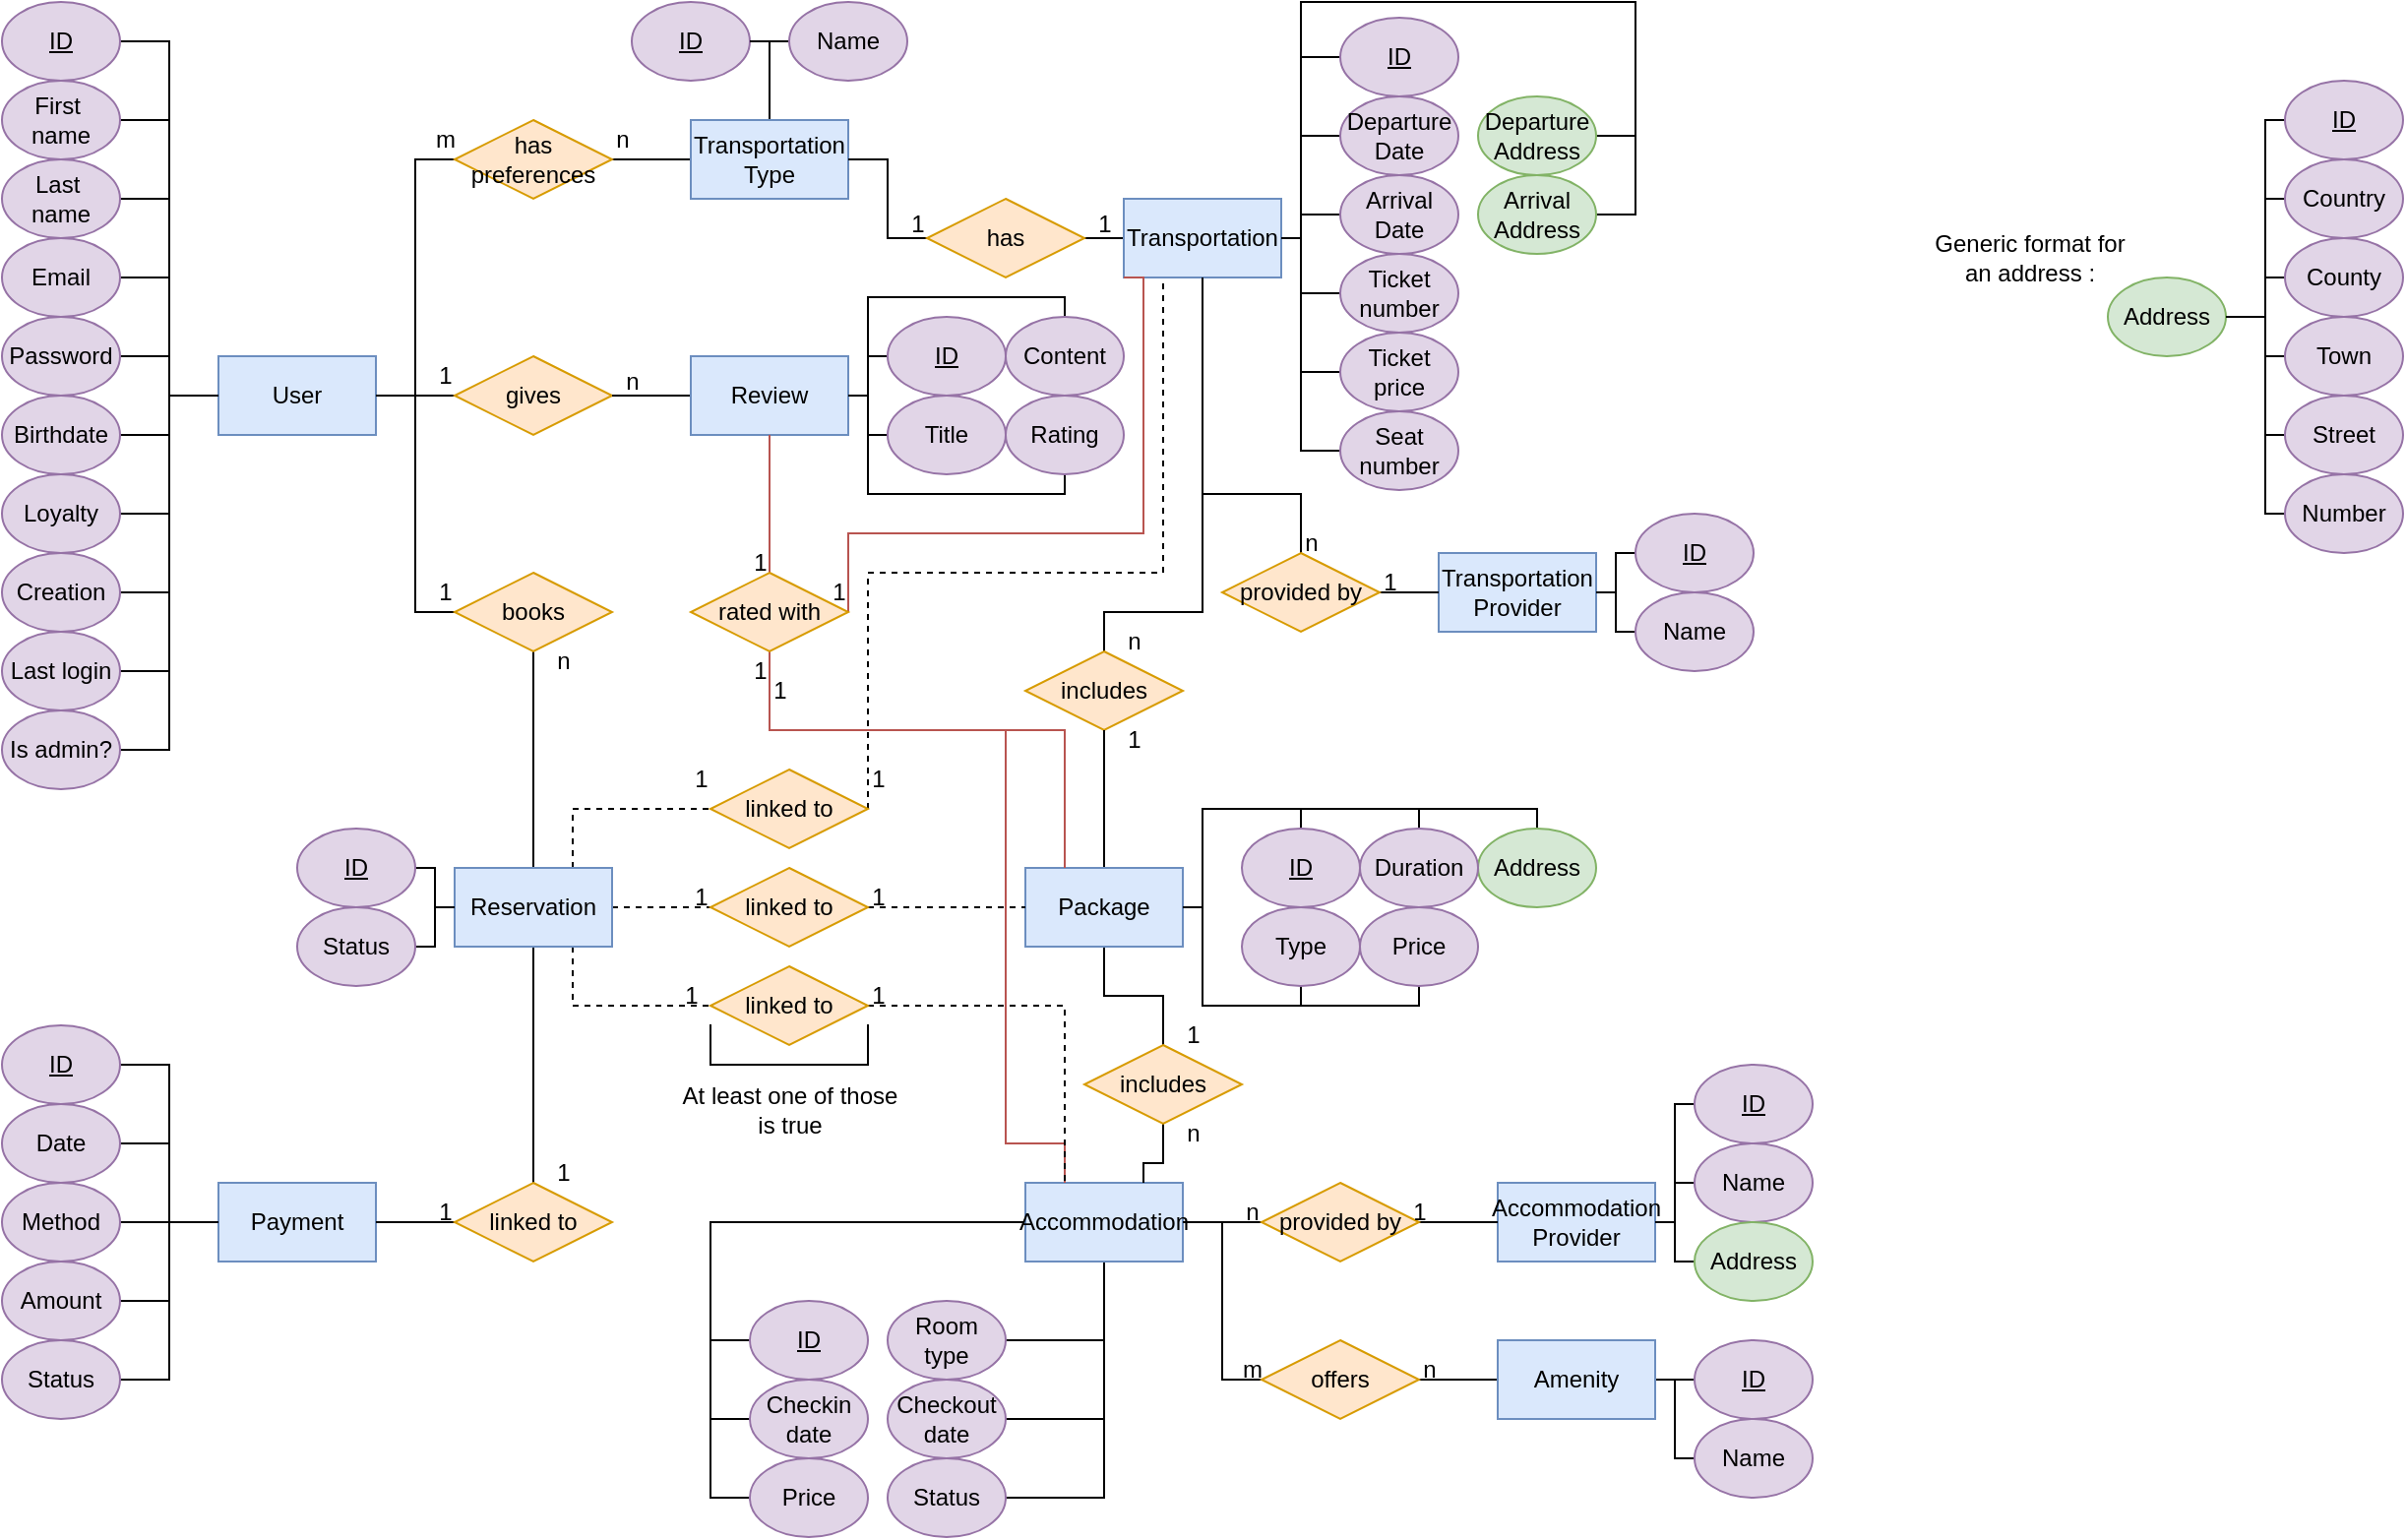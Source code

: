 <mxfile version="24.8.6">
  <diagram name="Page-1" id="I0UtlrND1rXlGO0zBDxc">
    <mxGraphModel dx="1678" dy="879" grid="1" gridSize="10" guides="1" tooltips="1" connect="1" arrows="1" fold="1" page="1" pageScale="1" pageWidth="827" pageHeight="1169" math="0" shadow="0">
      <root>
        <mxCell id="0" />
        <mxCell id="1" parent="0" />
        <mxCell id="vO-cMuVsGAkO7_aJOG2B-15" style="edgeStyle=orthogonalEdgeStyle;rounded=0;orthogonalLoop=1;jettySize=auto;html=1;exitX=1;exitY=0.5;exitDx=0;exitDy=0;entryX=0;entryY=0.5;entryDx=0;entryDy=0;endArrow=none;endFill=0;" edge="1" parent="1" source="NJ3f6omEOCtdMGy07Fsw-1" target="NJ3f6omEOCtdMGy07Fsw-12">
          <mxGeometry relative="1" as="geometry" />
        </mxCell>
        <mxCell id="vO-cMuVsGAkO7_aJOG2B-73" style="edgeStyle=orthogonalEdgeStyle;rounded=0;orthogonalLoop=1;jettySize=auto;html=1;exitX=1;exitY=0.5;exitDx=0;exitDy=0;entryX=0;entryY=0.5;entryDx=0;entryDy=0;endArrow=none;endFill=0;" edge="1" parent="1" source="NJ3f6omEOCtdMGy07Fsw-1" target="vO-cMuVsGAkO7_aJOG2B-2">
          <mxGeometry relative="1" as="geometry" />
        </mxCell>
        <mxCell id="NJ3f6omEOCtdMGy07Fsw-1" value="User" style="rounded=0;whiteSpace=wrap;html=1;fillColor=#dae8fc;strokeColor=#6c8ebf;" parent="1" vertex="1">
          <mxGeometry x="110" y="180" width="80" height="40" as="geometry" />
        </mxCell>
        <mxCell id="NJ3f6omEOCtdMGy07Fsw-25" style="edgeStyle=orthogonalEdgeStyle;rounded=0;orthogonalLoop=1;jettySize=auto;html=1;exitX=1;exitY=0.5;exitDx=0;exitDy=0;entryX=0;entryY=0.5;entryDx=0;entryDy=0;endArrow=none;endFill=0;" parent="1" source="NJ3f6omEOCtdMGy07Fsw-2" target="NJ3f6omEOCtdMGy07Fsw-1" edge="1">
          <mxGeometry relative="1" as="geometry" />
        </mxCell>
        <mxCell id="NJ3f6omEOCtdMGy07Fsw-2" value="&lt;u&gt;ID&lt;/u&gt;" style="ellipse;whiteSpace=wrap;html=1;fillColor=#e1d5e7;strokeColor=#9673a6;" parent="1" vertex="1">
          <mxGeometry width="60" height="40" as="geometry" />
        </mxCell>
        <mxCell id="NJ3f6omEOCtdMGy07Fsw-14" style="edgeStyle=orthogonalEdgeStyle;rounded=0;orthogonalLoop=1;jettySize=auto;html=1;entryX=0;entryY=0.5;entryDx=0;entryDy=0;endArrow=none;endFill=0;" parent="1" source="NJ3f6omEOCtdMGy07Fsw-3" target="NJ3f6omEOCtdMGy07Fsw-1" edge="1">
          <mxGeometry relative="1" as="geometry" />
        </mxCell>
        <mxCell id="NJ3f6omEOCtdMGy07Fsw-3" value="First&amp;nbsp;&lt;div&gt;name&lt;/div&gt;" style="ellipse;whiteSpace=wrap;html=1;fillColor=#e1d5e7;strokeColor=#9673a6;" parent="1" vertex="1">
          <mxGeometry y="40" width="60" height="40" as="geometry" />
        </mxCell>
        <mxCell id="NJ3f6omEOCtdMGy07Fsw-15" style="edgeStyle=orthogonalEdgeStyle;rounded=0;orthogonalLoop=1;jettySize=auto;html=1;exitX=1;exitY=0.5;exitDx=0;exitDy=0;entryX=0;entryY=0.5;entryDx=0;entryDy=0;endArrow=none;endFill=0;" parent="1" source="NJ3f6omEOCtdMGy07Fsw-4" target="NJ3f6omEOCtdMGy07Fsw-1" edge="1">
          <mxGeometry relative="1" as="geometry" />
        </mxCell>
        <mxCell id="NJ3f6omEOCtdMGy07Fsw-4" value="Last&amp;nbsp;&lt;div&gt;name&lt;/div&gt;" style="ellipse;whiteSpace=wrap;html=1;fillColor=#e1d5e7;strokeColor=#9673a6;" parent="1" vertex="1">
          <mxGeometry y="80" width="60" height="40" as="geometry" />
        </mxCell>
        <mxCell id="NJ3f6omEOCtdMGy07Fsw-16" style="edgeStyle=orthogonalEdgeStyle;rounded=0;orthogonalLoop=1;jettySize=auto;html=1;exitX=1;exitY=0.5;exitDx=0;exitDy=0;entryX=0;entryY=0.5;entryDx=0;entryDy=0;endArrow=none;endFill=0;" parent="1" source="NJ3f6omEOCtdMGy07Fsw-5" target="NJ3f6omEOCtdMGy07Fsw-1" edge="1">
          <mxGeometry relative="1" as="geometry">
            <mxPoint x="100" y="190" as="targetPoint" />
          </mxGeometry>
        </mxCell>
        <mxCell id="NJ3f6omEOCtdMGy07Fsw-5" value="Email" style="ellipse;whiteSpace=wrap;html=1;fillColor=#e1d5e7;strokeColor=#9673a6;" parent="1" vertex="1">
          <mxGeometry y="120" width="60" height="40" as="geometry" />
        </mxCell>
        <mxCell id="NJ3f6omEOCtdMGy07Fsw-26" style="edgeStyle=orthogonalEdgeStyle;rounded=0;orthogonalLoop=1;jettySize=auto;html=1;exitX=1;exitY=0.5;exitDx=0;exitDy=0;entryX=0;entryY=0.5;entryDx=0;entryDy=0;endArrow=none;endFill=0;" parent="1" source="NJ3f6omEOCtdMGy07Fsw-6" target="NJ3f6omEOCtdMGy07Fsw-1" edge="1">
          <mxGeometry relative="1" as="geometry" />
        </mxCell>
        <mxCell id="NJ3f6omEOCtdMGy07Fsw-6" value="Password" style="ellipse;whiteSpace=wrap;html=1;fillColor=#e1d5e7;strokeColor=#9673a6;" parent="1" vertex="1">
          <mxGeometry y="160" width="60" height="40" as="geometry" />
        </mxCell>
        <mxCell id="NJ3f6omEOCtdMGy07Fsw-22" style="edgeStyle=orthogonalEdgeStyle;rounded=0;orthogonalLoop=1;jettySize=auto;html=1;exitX=1;exitY=0.5;exitDx=0;exitDy=0;entryX=0;entryY=0.5;entryDx=0;entryDy=0;endArrow=none;endFill=0;" parent="1" source="NJ3f6omEOCtdMGy07Fsw-7" target="NJ3f6omEOCtdMGy07Fsw-1" edge="1">
          <mxGeometry relative="1" as="geometry" />
        </mxCell>
        <mxCell id="NJ3f6omEOCtdMGy07Fsw-7" value="Loyalty" style="ellipse;whiteSpace=wrap;html=1;fillColor=#e1d5e7;strokeColor=#9673a6;" parent="1" vertex="1">
          <mxGeometry y="240" width="60" height="40" as="geometry" />
        </mxCell>
        <mxCell id="NJ3f6omEOCtdMGy07Fsw-21" style="edgeStyle=orthogonalEdgeStyle;rounded=0;orthogonalLoop=1;jettySize=auto;html=1;exitX=1;exitY=0.5;exitDx=0;exitDy=0;entryX=0;entryY=0.5;entryDx=0;entryDy=0;endArrow=none;endFill=0;" parent="1" source="NJ3f6omEOCtdMGy07Fsw-8" target="NJ3f6omEOCtdMGy07Fsw-1" edge="1">
          <mxGeometry relative="1" as="geometry">
            <mxPoint x="440" y="260" as="targetPoint" />
          </mxGeometry>
        </mxCell>
        <mxCell id="NJ3f6omEOCtdMGy07Fsw-8" value="Birthdate" style="ellipse;whiteSpace=wrap;html=1;fillColor=#e1d5e7;strokeColor=#9673a6;" parent="1" vertex="1">
          <mxGeometry y="200" width="60" height="40" as="geometry" />
        </mxCell>
        <mxCell id="NJ3f6omEOCtdMGy07Fsw-23" style="edgeStyle=orthogonalEdgeStyle;rounded=0;orthogonalLoop=1;jettySize=auto;html=1;exitX=1;exitY=0.5;exitDx=0;exitDy=0;entryX=0;entryY=0.5;entryDx=0;entryDy=0;endArrow=none;endFill=0;" parent="1" source="NJ3f6omEOCtdMGy07Fsw-9" target="NJ3f6omEOCtdMGy07Fsw-1" edge="1">
          <mxGeometry relative="1" as="geometry" />
        </mxCell>
        <mxCell id="NJ3f6omEOCtdMGy07Fsw-9" value="Creation" style="ellipse;whiteSpace=wrap;html=1;fillColor=#e1d5e7;strokeColor=#9673a6;" parent="1" vertex="1">
          <mxGeometry y="280" width="60" height="40" as="geometry" />
        </mxCell>
        <mxCell id="NJ3f6omEOCtdMGy07Fsw-27" style="edgeStyle=orthogonalEdgeStyle;rounded=0;orthogonalLoop=1;jettySize=auto;html=1;exitX=1;exitY=0.5;exitDx=0;exitDy=0;entryX=0;entryY=0.5;entryDx=0;entryDy=0;endArrow=none;endFill=0;" parent="1" source="NJ3f6omEOCtdMGy07Fsw-10" target="NJ3f6omEOCtdMGy07Fsw-1" edge="1">
          <mxGeometry relative="1" as="geometry" />
        </mxCell>
        <mxCell id="NJ3f6omEOCtdMGy07Fsw-10" value="Last login" style="ellipse;whiteSpace=wrap;html=1;fillColor=#e1d5e7;strokeColor=#9673a6;" parent="1" vertex="1">
          <mxGeometry y="320" width="60" height="40" as="geometry" />
        </mxCell>
        <mxCell id="NJ3f6omEOCtdMGy07Fsw-28" style="edgeStyle=orthogonalEdgeStyle;rounded=0;orthogonalLoop=1;jettySize=auto;html=1;exitX=1;exitY=0.5;exitDx=0;exitDy=0;entryX=0;entryY=0.5;entryDx=0;entryDy=0;endArrow=none;endFill=0;" parent="1" source="NJ3f6omEOCtdMGy07Fsw-11" target="NJ3f6omEOCtdMGy07Fsw-1" edge="1">
          <mxGeometry relative="1" as="geometry">
            <mxPoint x="120" y="350" as="targetPoint" />
          </mxGeometry>
        </mxCell>
        <mxCell id="NJ3f6omEOCtdMGy07Fsw-11" value="Is admin?" style="ellipse;whiteSpace=wrap;html=1;fillColor=#e1d5e7;strokeColor=#9673a6;" parent="1" vertex="1">
          <mxGeometry y="360" width="60" height="40" as="geometry" />
        </mxCell>
        <mxCell id="vO-cMuVsGAkO7_aJOG2B-16" style="edgeStyle=orthogonalEdgeStyle;rounded=0;orthogonalLoop=1;jettySize=auto;html=1;exitX=1;exitY=0.5;exitDx=0;exitDy=0;entryX=0;entryY=0.5;entryDx=0;entryDy=0;endArrow=none;endFill=0;" edge="1" parent="1" source="NJ3f6omEOCtdMGy07Fsw-12" target="vO-cMuVsGAkO7_aJOG2B-14">
          <mxGeometry relative="1" as="geometry" />
        </mxCell>
        <mxCell id="NJ3f6omEOCtdMGy07Fsw-12" value="has preferences" style="rhombus;whiteSpace=wrap;html=1;fillColor=#ffe6cc;strokeColor=#d79b00;" parent="1" vertex="1">
          <mxGeometry x="230" y="60" width="80" height="40" as="geometry" />
        </mxCell>
        <mxCell id="vO-cMuVsGAkO7_aJOG2B-47" style="edgeStyle=orthogonalEdgeStyle;rounded=0;orthogonalLoop=1;jettySize=auto;html=1;exitX=0;exitY=0.5;exitDx=0;exitDy=0;entryX=1;entryY=0.5;entryDx=0;entryDy=0;endArrow=none;endFill=0;" edge="1" parent="1" source="vO-cMuVsGAkO7_aJOG2B-1" target="NJ3f6omEOCtdMGy07Fsw-1">
          <mxGeometry relative="1" as="geometry" />
        </mxCell>
        <mxCell id="vO-cMuVsGAkO7_aJOG2B-1" value="gives" style="rhombus;whiteSpace=wrap;html=1;fillColor=#ffe6cc;strokeColor=#d79b00;" vertex="1" parent="1">
          <mxGeometry x="230" y="180" width="80" height="40" as="geometry" />
        </mxCell>
        <mxCell id="vO-cMuVsGAkO7_aJOG2B-74" style="edgeStyle=orthogonalEdgeStyle;rounded=0;orthogonalLoop=1;jettySize=auto;html=1;exitX=0.5;exitY=1;exitDx=0;exitDy=0;entryX=0.5;entryY=0;entryDx=0;entryDy=0;endArrow=none;endFill=0;" edge="1" parent="1" source="vO-cMuVsGAkO7_aJOG2B-2" target="vO-cMuVsGAkO7_aJOG2B-58">
          <mxGeometry relative="1" as="geometry" />
        </mxCell>
        <mxCell id="vO-cMuVsGAkO7_aJOG2B-2" value="books" style="rhombus;whiteSpace=wrap;html=1;fillColor=#ffe6cc;strokeColor=#d79b00;" vertex="1" parent="1">
          <mxGeometry x="230" y="290" width="80" height="40" as="geometry" />
        </mxCell>
        <mxCell id="vO-cMuVsGAkO7_aJOG2B-34" style="edgeStyle=orthogonalEdgeStyle;rounded=0;orthogonalLoop=1;jettySize=auto;html=1;exitX=0;exitY=0.5;exitDx=0;exitDy=0;endArrow=none;endFill=0;" edge="1" parent="1" source="vO-cMuVsGAkO7_aJOG2B-3" target="vO-cMuVsGAkO7_aJOG2B-31">
          <mxGeometry relative="1" as="geometry" />
        </mxCell>
        <mxCell id="vO-cMuVsGAkO7_aJOG2B-50" style="edgeStyle=orthogonalEdgeStyle;rounded=0;orthogonalLoop=1;jettySize=auto;html=1;exitX=0.5;exitY=1;exitDx=0;exitDy=0;entryX=0.5;entryY=0;entryDx=0;entryDy=0;endArrow=none;endFill=0;" edge="1" parent="1" source="vO-cMuVsGAkO7_aJOG2B-3" target="vO-cMuVsGAkO7_aJOG2B-49">
          <mxGeometry relative="1" as="geometry">
            <Array as="points">
              <mxPoint x="610" y="310" />
              <mxPoint x="560" y="310" />
            </Array>
          </mxGeometry>
        </mxCell>
        <mxCell id="vO-cMuVsGAkO7_aJOG2B-194" style="edgeStyle=orthogonalEdgeStyle;rounded=0;orthogonalLoop=1;jettySize=auto;html=1;exitX=1;exitY=0.5;exitDx=0;exitDy=0;entryX=0;entryY=0.5;entryDx=0;entryDy=0;endArrow=none;endFill=0;" edge="1" parent="1" source="vO-cMuVsGAkO7_aJOG2B-3" target="vO-cMuVsGAkO7_aJOG2B-4">
          <mxGeometry relative="1" as="geometry">
            <Array as="points">
              <mxPoint x="660" y="120" />
              <mxPoint x="660" y="28" />
            </Array>
          </mxGeometry>
        </mxCell>
        <mxCell id="vO-cMuVsGAkO7_aJOG2B-195" style="edgeStyle=orthogonalEdgeStyle;rounded=0;orthogonalLoop=1;jettySize=auto;html=1;exitX=1;exitY=0.5;exitDx=0;exitDy=0;entryX=0;entryY=0.5;entryDx=0;entryDy=0;endArrow=none;endFill=0;" edge="1" parent="1" source="vO-cMuVsGAkO7_aJOG2B-3" target="vO-cMuVsGAkO7_aJOG2B-9">
          <mxGeometry relative="1" as="geometry">
            <Array as="points">
              <mxPoint x="660" y="120" />
              <mxPoint x="660" y="228" />
            </Array>
          </mxGeometry>
        </mxCell>
        <mxCell id="vO-cMuVsGAkO7_aJOG2B-196" style="edgeStyle=orthogonalEdgeStyle;rounded=0;orthogonalLoop=1;jettySize=auto;html=1;exitX=1;exitY=0.5;exitDx=0;exitDy=0;entryX=0;entryY=0.5;entryDx=0;entryDy=0;endArrow=none;endFill=0;" edge="1" parent="1" source="vO-cMuVsGAkO7_aJOG2B-3" target="vO-cMuVsGAkO7_aJOG2B-8">
          <mxGeometry relative="1" as="geometry">
            <Array as="points">
              <mxPoint x="660" y="120" />
              <mxPoint x="660" y="188" />
            </Array>
          </mxGeometry>
        </mxCell>
        <mxCell id="vO-cMuVsGAkO7_aJOG2B-203" style="edgeStyle=orthogonalEdgeStyle;rounded=0;orthogonalLoop=1;jettySize=auto;html=1;exitX=1;exitY=0.5;exitDx=0;exitDy=0;entryX=0;entryY=0.5;entryDx=0;entryDy=0;endArrow=none;endFill=0;" edge="1" parent="1" source="vO-cMuVsGAkO7_aJOG2B-3" target="vO-cMuVsGAkO7_aJOG2B-6">
          <mxGeometry relative="1" as="geometry">
            <Array as="points">
              <mxPoint x="660" y="120" />
              <mxPoint x="660" y="108" />
            </Array>
          </mxGeometry>
        </mxCell>
        <mxCell id="vO-cMuVsGAkO7_aJOG2B-3" value="Transportation" style="rounded=0;whiteSpace=wrap;html=1;fillColor=#dae8fc;strokeColor=#6c8ebf;" vertex="1" parent="1">
          <mxGeometry x="570" y="100" width="80" height="40" as="geometry" />
        </mxCell>
        <mxCell id="vO-cMuVsGAkO7_aJOG2B-4" value="&lt;u&gt;ID&lt;/u&gt;" style="ellipse;whiteSpace=wrap;html=1;fillColor=#e1d5e7;strokeColor=#9673a6;" vertex="1" parent="1">
          <mxGeometry x="680" y="8" width="60" height="40" as="geometry" />
        </mxCell>
        <mxCell id="vO-cMuVsGAkO7_aJOG2B-199" style="edgeStyle=orthogonalEdgeStyle;rounded=0;orthogonalLoop=1;jettySize=auto;html=1;exitX=0;exitY=0.5;exitDx=0;exitDy=0;entryX=1;entryY=0.5;entryDx=0;entryDy=0;endArrow=none;endFill=0;" edge="1" parent="1" source="vO-cMuVsGAkO7_aJOG2B-5" target="vO-cMuVsGAkO7_aJOG2B-3">
          <mxGeometry relative="1" as="geometry">
            <Array as="points">
              <mxPoint x="660" y="68" />
              <mxPoint x="660" y="120" />
            </Array>
          </mxGeometry>
        </mxCell>
        <mxCell id="vO-cMuVsGAkO7_aJOG2B-5" value="Departure Date" style="ellipse;whiteSpace=wrap;html=1;fillColor=#e1d5e7;strokeColor=#9673a6;" vertex="1" parent="1">
          <mxGeometry x="680" y="48" width="60" height="40" as="geometry" />
        </mxCell>
        <mxCell id="vO-cMuVsGAkO7_aJOG2B-6" value="Arrival Date" style="ellipse;whiteSpace=wrap;html=1;fillColor=#e1d5e7;strokeColor=#9673a6;" vertex="1" parent="1">
          <mxGeometry x="680" y="88" width="60" height="40" as="geometry" />
        </mxCell>
        <mxCell id="vO-cMuVsGAkO7_aJOG2B-197" style="edgeStyle=orthogonalEdgeStyle;rounded=0;orthogonalLoop=1;jettySize=auto;html=1;exitX=0;exitY=0.5;exitDx=0;exitDy=0;entryX=1;entryY=0.5;entryDx=0;entryDy=0;endArrow=none;endFill=0;" edge="1" parent="1" source="vO-cMuVsGAkO7_aJOG2B-7" target="vO-cMuVsGAkO7_aJOG2B-3">
          <mxGeometry relative="1" as="geometry" />
        </mxCell>
        <mxCell id="vO-cMuVsGAkO7_aJOG2B-7" value="Ticket number" style="ellipse;whiteSpace=wrap;html=1;fillColor=#e1d5e7;strokeColor=#9673a6;" vertex="1" parent="1">
          <mxGeometry x="680" y="128" width="60" height="40" as="geometry" />
        </mxCell>
        <mxCell id="vO-cMuVsGAkO7_aJOG2B-8" value="Ticket price" style="ellipse;whiteSpace=wrap;html=1;fillColor=#e1d5e7;strokeColor=#9673a6;" vertex="1" parent="1">
          <mxGeometry x="680" y="168" width="60" height="40" as="geometry" />
        </mxCell>
        <mxCell id="vO-cMuVsGAkO7_aJOG2B-9" value="Seat number" style="ellipse;whiteSpace=wrap;html=1;fillColor=#e1d5e7;strokeColor=#9673a6;" vertex="1" parent="1">
          <mxGeometry x="680" y="208" width="60" height="40" as="geometry" />
        </mxCell>
        <mxCell id="vO-cMuVsGAkO7_aJOG2B-200" style="edgeStyle=orthogonalEdgeStyle;rounded=0;orthogonalLoop=1;jettySize=auto;html=1;exitX=1;exitY=0.5;exitDx=0;exitDy=0;entryX=1;entryY=0.5;entryDx=0;entryDy=0;endArrow=none;endFill=0;" edge="1" parent="1" source="vO-cMuVsGAkO7_aJOG2B-10" target="vO-cMuVsGAkO7_aJOG2B-3">
          <mxGeometry relative="1" as="geometry">
            <Array as="points">
              <mxPoint x="830" y="68" />
              <mxPoint x="830" />
              <mxPoint x="660" />
              <mxPoint x="660" y="120" />
            </Array>
          </mxGeometry>
        </mxCell>
        <mxCell id="vO-cMuVsGAkO7_aJOG2B-10" value="Departure Address" style="ellipse;whiteSpace=wrap;html=1;fillColor=#d5e8d4;strokeColor=#82b366;" vertex="1" parent="1">
          <mxGeometry x="750" y="48" width="60" height="40" as="geometry" />
        </mxCell>
        <mxCell id="vO-cMuVsGAkO7_aJOG2B-201" style="edgeStyle=orthogonalEdgeStyle;rounded=0;orthogonalLoop=1;jettySize=auto;html=1;exitX=1;exitY=0.5;exitDx=0;exitDy=0;entryX=1;entryY=0.5;entryDx=0;entryDy=0;endArrow=none;endFill=0;" edge="1" parent="1" source="vO-cMuVsGAkO7_aJOG2B-11" target="vO-cMuVsGAkO7_aJOG2B-3">
          <mxGeometry relative="1" as="geometry">
            <Array as="points">
              <mxPoint x="830" y="108" />
              <mxPoint x="830" />
              <mxPoint x="660" />
              <mxPoint x="660" y="120" />
            </Array>
          </mxGeometry>
        </mxCell>
        <mxCell id="vO-cMuVsGAkO7_aJOG2B-11" value="Arrival Address" style="ellipse;whiteSpace=wrap;html=1;fillColor=#d5e8d4;strokeColor=#82b366;" vertex="1" parent="1">
          <mxGeometry x="750" y="88" width="60" height="40" as="geometry" />
        </mxCell>
        <mxCell id="vO-cMuVsGAkO7_aJOG2B-19" style="edgeStyle=orthogonalEdgeStyle;rounded=0;orthogonalLoop=1;jettySize=auto;html=1;exitX=0.5;exitY=0;exitDx=0;exitDy=0;entryX=1;entryY=0.5;entryDx=0;entryDy=0;endArrow=none;endFill=0;" edge="1" parent="1" source="vO-cMuVsGAkO7_aJOG2B-14" target="vO-cMuVsGAkO7_aJOG2B-17">
          <mxGeometry relative="1" as="geometry">
            <Array as="points">
              <mxPoint x="390" y="20" />
            </Array>
          </mxGeometry>
        </mxCell>
        <mxCell id="vO-cMuVsGAkO7_aJOG2B-14" value="Transportation&lt;div&gt;Type&lt;/div&gt;" style="rounded=0;whiteSpace=wrap;html=1;fillColor=#dae8fc;strokeColor=#6c8ebf;" vertex="1" parent="1">
          <mxGeometry x="350" y="60" width="80" height="40" as="geometry" />
        </mxCell>
        <mxCell id="vO-cMuVsGAkO7_aJOG2B-17" value="&lt;u&gt;ID&lt;/u&gt;" style="ellipse;whiteSpace=wrap;html=1;fillColor=#e1d5e7;strokeColor=#9673a6;" vertex="1" parent="1">
          <mxGeometry x="320" width="60" height="40" as="geometry" />
        </mxCell>
        <mxCell id="vO-cMuVsGAkO7_aJOG2B-21" style="edgeStyle=orthogonalEdgeStyle;rounded=0;orthogonalLoop=1;jettySize=auto;html=1;exitX=0;exitY=0.5;exitDx=0;exitDy=0;entryX=1;entryY=0.5;entryDx=0;entryDy=0;endArrow=none;endFill=0;" edge="1" parent="1" source="vO-cMuVsGAkO7_aJOG2B-18" target="vO-cMuVsGAkO7_aJOG2B-17">
          <mxGeometry relative="1" as="geometry" />
        </mxCell>
        <mxCell id="vO-cMuVsGAkO7_aJOG2B-18" value="Name" style="ellipse;whiteSpace=wrap;html=1;fillColor=#e1d5e7;strokeColor=#9673a6;" vertex="1" parent="1">
          <mxGeometry x="400" width="60" height="40" as="geometry" />
        </mxCell>
        <mxCell id="vO-cMuVsGAkO7_aJOG2B-33" style="edgeStyle=orthogonalEdgeStyle;rounded=0;orthogonalLoop=1;jettySize=auto;html=1;exitX=0;exitY=0.5;exitDx=0;exitDy=0;entryX=1;entryY=0.5;entryDx=0;entryDy=0;endArrow=none;endFill=0;" edge="1" parent="1" source="vO-cMuVsGAkO7_aJOG2B-31" target="vO-cMuVsGAkO7_aJOG2B-14">
          <mxGeometry relative="1" as="geometry">
            <Array as="points">
              <mxPoint x="450" y="120" />
              <mxPoint x="450" y="80" />
            </Array>
          </mxGeometry>
        </mxCell>
        <mxCell id="vO-cMuVsGAkO7_aJOG2B-31" value="has" style="rhombus;whiteSpace=wrap;html=1;fillColor=#ffe6cc;strokeColor=#d79b00;" vertex="1" parent="1">
          <mxGeometry x="470" y="100" width="80" height="40" as="geometry" />
        </mxCell>
        <mxCell id="vO-cMuVsGAkO7_aJOG2B-35" value="Transportation Provider" style="rounded=0;whiteSpace=wrap;html=1;fillColor=#dae8fc;strokeColor=#6c8ebf;" vertex="1" parent="1">
          <mxGeometry x="730" y="280" width="80" height="40" as="geometry" />
        </mxCell>
        <mxCell id="vO-cMuVsGAkO7_aJOG2B-52" style="edgeStyle=orthogonalEdgeStyle;rounded=0;orthogonalLoop=1;jettySize=auto;html=1;exitX=0;exitY=0.5;exitDx=0;exitDy=0;entryX=1;entryY=0.5;entryDx=0;entryDy=0;endArrow=none;endFill=0;" edge="1" parent="1" source="vO-cMuVsGAkO7_aJOG2B-36" target="vO-cMuVsGAkO7_aJOG2B-35">
          <mxGeometry relative="1" as="geometry">
            <Array as="points">
              <mxPoint x="820" y="280" />
              <mxPoint x="820" y="300" />
            </Array>
          </mxGeometry>
        </mxCell>
        <mxCell id="vO-cMuVsGAkO7_aJOG2B-36" value="&lt;u&gt;ID&lt;/u&gt;" style="ellipse;whiteSpace=wrap;html=1;fillColor=#e1d5e7;strokeColor=#9673a6;" vertex="1" parent="1">
          <mxGeometry x="830" y="260" width="60" height="40" as="geometry" />
        </mxCell>
        <mxCell id="vO-cMuVsGAkO7_aJOG2B-53" style="edgeStyle=orthogonalEdgeStyle;rounded=0;orthogonalLoop=1;jettySize=auto;html=1;exitX=0;exitY=0.5;exitDx=0;exitDy=0;entryX=1;entryY=0.5;entryDx=0;entryDy=0;endArrow=none;endFill=0;" edge="1" parent="1" source="vO-cMuVsGAkO7_aJOG2B-37" target="vO-cMuVsGAkO7_aJOG2B-35">
          <mxGeometry relative="1" as="geometry">
            <Array as="points">
              <mxPoint x="820" y="320" />
              <mxPoint x="820" y="300" />
            </Array>
          </mxGeometry>
        </mxCell>
        <mxCell id="vO-cMuVsGAkO7_aJOG2B-37" value="Name" style="ellipse;whiteSpace=wrap;html=1;fillColor=#e1d5e7;strokeColor=#9673a6;" vertex="1" parent="1">
          <mxGeometry x="830" y="300" width="60" height="40" as="geometry" />
        </mxCell>
        <mxCell id="vO-cMuVsGAkO7_aJOG2B-48" style="edgeStyle=orthogonalEdgeStyle;rounded=0;orthogonalLoop=1;jettySize=auto;html=1;exitX=0;exitY=0.5;exitDx=0;exitDy=0;entryX=1;entryY=0.5;entryDx=0;entryDy=0;endArrow=none;endFill=0;" edge="1" parent="1" source="vO-cMuVsGAkO7_aJOG2B-38" target="vO-cMuVsGAkO7_aJOG2B-1">
          <mxGeometry relative="1" as="geometry" />
        </mxCell>
        <mxCell id="vO-cMuVsGAkO7_aJOG2B-38" value="Review" style="rounded=0;whiteSpace=wrap;html=1;fillColor=#dae8fc;strokeColor=#6c8ebf;" vertex="1" parent="1">
          <mxGeometry x="350" y="180" width="80" height="40" as="geometry" />
        </mxCell>
        <mxCell id="vO-cMuVsGAkO7_aJOG2B-43" style="edgeStyle=orthogonalEdgeStyle;rounded=0;orthogonalLoop=1;jettySize=auto;html=1;exitX=0;exitY=0.5;exitDx=0;exitDy=0;entryX=1;entryY=0.5;entryDx=0;entryDy=0;endArrow=none;endFill=0;" edge="1" parent="1" source="vO-cMuVsGAkO7_aJOG2B-39" target="vO-cMuVsGAkO7_aJOG2B-38">
          <mxGeometry relative="1" as="geometry">
            <Array as="points">
              <mxPoint x="440" y="180" />
              <mxPoint x="440" y="200" />
            </Array>
          </mxGeometry>
        </mxCell>
        <mxCell id="vO-cMuVsGAkO7_aJOG2B-39" value="&lt;u&gt;ID&lt;/u&gt;" style="ellipse;whiteSpace=wrap;html=1;fillColor=#e1d5e7;strokeColor=#9673a6;" vertex="1" parent="1">
          <mxGeometry x="450" y="160" width="60" height="40" as="geometry" />
        </mxCell>
        <mxCell id="vO-cMuVsGAkO7_aJOG2B-44" style="edgeStyle=orthogonalEdgeStyle;rounded=0;orthogonalLoop=1;jettySize=auto;html=1;exitX=0;exitY=0.5;exitDx=0;exitDy=0;entryX=1;entryY=0.5;entryDx=0;entryDy=0;endArrow=none;endFill=0;" edge="1" parent="1" source="vO-cMuVsGAkO7_aJOG2B-40" target="vO-cMuVsGAkO7_aJOG2B-38">
          <mxGeometry relative="1" as="geometry">
            <Array as="points">
              <mxPoint x="440" y="220" />
              <mxPoint x="440" y="200" />
            </Array>
          </mxGeometry>
        </mxCell>
        <mxCell id="vO-cMuVsGAkO7_aJOG2B-40" value="Title" style="ellipse;whiteSpace=wrap;html=1;fillColor=#e1d5e7;strokeColor=#9673a6;" vertex="1" parent="1">
          <mxGeometry x="450" y="200" width="60" height="40" as="geometry" />
        </mxCell>
        <mxCell id="vO-cMuVsGAkO7_aJOG2B-45" style="edgeStyle=orthogonalEdgeStyle;rounded=0;orthogonalLoop=1;jettySize=auto;html=1;exitX=0.5;exitY=0;exitDx=0;exitDy=0;entryX=1;entryY=0.5;entryDx=0;entryDy=0;endArrow=none;endFill=0;" edge="1" parent="1" source="vO-cMuVsGAkO7_aJOG2B-41" target="vO-cMuVsGAkO7_aJOG2B-38">
          <mxGeometry relative="1" as="geometry">
            <Array as="points">
              <mxPoint x="540" y="150" />
              <mxPoint x="440" y="150" />
              <mxPoint x="440" y="200" />
            </Array>
          </mxGeometry>
        </mxCell>
        <mxCell id="vO-cMuVsGAkO7_aJOG2B-41" value="Content" style="ellipse;whiteSpace=wrap;html=1;fillColor=#e1d5e7;strokeColor=#9673a6;" vertex="1" parent="1">
          <mxGeometry x="510" y="160" width="60" height="40" as="geometry" />
        </mxCell>
        <mxCell id="vO-cMuVsGAkO7_aJOG2B-46" style="edgeStyle=orthogonalEdgeStyle;rounded=0;orthogonalLoop=1;jettySize=auto;html=1;exitX=0.5;exitY=1;exitDx=0;exitDy=0;entryX=1;entryY=0.5;entryDx=0;entryDy=0;endArrow=none;endFill=0;" edge="1" parent="1" source="vO-cMuVsGAkO7_aJOG2B-42" target="vO-cMuVsGAkO7_aJOG2B-38">
          <mxGeometry relative="1" as="geometry">
            <Array as="points">
              <mxPoint x="540" y="250" />
              <mxPoint x="440" y="250" />
              <mxPoint x="440" y="200" />
            </Array>
          </mxGeometry>
        </mxCell>
        <mxCell id="vO-cMuVsGAkO7_aJOG2B-42" value="Rating" style="ellipse;whiteSpace=wrap;html=1;fillColor=#e1d5e7;strokeColor=#9673a6;" vertex="1" parent="1">
          <mxGeometry x="510" y="200" width="60" height="40" as="geometry" />
        </mxCell>
        <mxCell id="vO-cMuVsGAkO7_aJOG2B-49" value="includes" style="rhombus;whiteSpace=wrap;html=1;fillColor=#ffe6cc;strokeColor=#d79b00;" vertex="1" parent="1">
          <mxGeometry x="520" y="330" width="80" height="40" as="geometry" />
        </mxCell>
        <mxCell id="vO-cMuVsGAkO7_aJOG2B-56" style="edgeStyle=orthogonalEdgeStyle;rounded=0;orthogonalLoop=1;jettySize=auto;html=1;exitX=0.5;exitY=0;exitDx=0;exitDy=0;entryX=0.5;entryY=1;entryDx=0;entryDy=0;endArrow=none;endFill=0;" edge="1" parent="1" source="vO-cMuVsGAkO7_aJOG2B-54" target="vO-cMuVsGAkO7_aJOG2B-3">
          <mxGeometry relative="1" as="geometry">
            <Array as="points">
              <mxPoint x="660" y="250" />
              <mxPoint x="610" y="250" />
            </Array>
          </mxGeometry>
        </mxCell>
        <mxCell id="vO-cMuVsGAkO7_aJOG2B-57" style="edgeStyle=orthogonalEdgeStyle;rounded=0;orthogonalLoop=1;jettySize=auto;html=1;exitX=1;exitY=0.5;exitDx=0;exitDy=0;entryX=0;entryY=0.5;entryDx=0;entryDy=0;endArrow=none;endFill=0;" edge="1" parent="1" source="vO-cMuVsGAkO7_aJOG2B-54" target="vO-cMuVsGAkO7_aJOG2B-35">
          <mxGeometry relative="1" as="geometry" />
        </mxCell>
        <mxCell id="vO-cMuVsGAkO7_aJOG2B-54" value="provided by" style="rhombus;whiteSpace=wrap;html=1;fillColor=#ffe6cc;strokeColor=#d79b00;" vertex="1" parent="1">
          <mxGeometry x="620" y="280" width="80" height="40" as="geometry" />
        </mxCell>
        <mxCell id="vO-cMuVsGAkO7_aJOG2B-82" style="edgeStyle=orthogonalEdgeStyle;rounded=0;orthogonalLoop=1;jettySize=auto;html=1;exitX=0.5;exitY=1;exitDx=0;exitDy=0;entryX=0.5;entryY=0;entryDx=0;entryDy=0;endArrow=none;endFill=0;" edge="1" parent="1" source="vO-cMuVsGAkO7_aJOG2B-58" target="vO-cMuVsGAkO7_aJOG2B-81">
          <mxGeometry relative="1" as="geometry" />
        </mxCell>
        <mxCell id="vO-cMuVsGAkO7_aJOG2B-147" style="edgeStyle=orthogonalEdgeStyle;rounded=0;orthogonalLoop=1;jettySize=auto;html=1;exitX=1;exitY=0.5;exitDx=0;exitDy=0;entryX=0;entryY=0.5;entryDx=0;entryDy=0;endArrow=none;endFill=0;dashed=1;" edge="1" parent="1" source="vO-cMuVsGAkO7_aJOG2B-58" target="vO-cMuVsGAkO7_aJOG2B-146">
          <mxGeometry relative="1" as="geometry" />
        </mxCell>
        <mxCell id="vO-cMuVsGAkO7_aJOG2B-162" style="edgeStyle=orthogonalEdgeStyle;rounded=0;orthogonalLoop=1;jettySize=auto;html=1;exitX=0.75;exitY=0;exitDx=0;exitDy=0;entryX=0;entryY=0.5;entryDx=0;entryDy=0;endArrow=none;endFill=0;dashed=1;" edge="1" parent="1" source="vO-cMuVsGAkO7_aJOG2B-58" target="vO-cMuVsGAkO7_aJOG2B-158">
          <mxGeometry relative="1" as="geometry" />
        </mxCell>
        <mxCell id="vO-cMuVsGAkO7_aJOG2B-165" style="edgeStyle=orthogonalEdgeStyle;rounded=0;orthogonalLoop=1;jettySize=auto;html=1;exitX=0.75;exitY=1;exitDx=0;exitDy=0;entryX=0;entryY=0.5;entryDx=0;entryDy=0;endArrow=none;endFill=0;dashed=1;" edge="1" parent="1" source="vO-cMuVsGAkO7_aJOG2B-58" target="vO-cMuVsGAkO7_aJOG2B-164">
          <mxGeometry relative="1" as="geometry" />
        </mxCell>
        <mxCell id="vO-cMuVsGAkO7_aJOG2B-58" value="Reservation" style="rounded=0;whiteSpace=wrap;html=1;fillColor=#dae8fc;strokeColor=#6c8ebf;" vertex="1" parent="1">
          <mxGeometry x="230" y="440" width="80" height="40" as="geometry" />
        </mxCell>
        <mxCell id="vO-cMuVsGAkO7_aJOG2B-59" value="Payment" style="rounded=0;whiteSpace=wrap;html=1;fillColor=#dae8fc;strokeColor=#6c8ebf;" vertex="1" parent="1">
          <mxGeometry x="110" y="600" width="80" height="40" as="geometry" />
        </mxCell>
        <mxCell id="vO-cMuVsGAkO7_aJOG2B-89" style="edgeStyle=orthogonalEdgeStyle;rounded=0;orthogonalLoop=1;jettySize=auto;html=1;exitX=0.5;exitY=0;exitDx=0;exitDy=0;entryX=0.5;entryY=1;entryDx=0;entryDy=0;endArrow=none;endFill=0;" edge="1" parent="1" source="vO-cMuVsGAkO7_aJOG2B-60" target="vO-cMuVsGAkO7_aJOG2B-49">
          <mxGeometry relative="1" as="geometry" />
        </mxCell>
        <mxCell id="vO-cMuVsGAkO7_aJOG2B-170" style="edgeStyle=orthogonalEdgeStyle;rounded=0;orthogonalLoop=1;jettySize=auto;html=1;exitX=0.5;exitY=1;exitDx=0;exitDy=0;entryX=0.5;entryY=0;entryDx=0;entryDy=0;endArrow=none;endFill=0;" edge="1" parent="1" source="vO-cMuVsGAkO7_aJOG2B-60" target="vO-cMuVsGAkO7_aJOG2B-168">
          <mxGeometry relative="1" as="geometry" />
        </mxCell>
        <mxCell id="vO-cMuVsGAkO7_aJOG2B-60" value="Package" style="rounded=0;whiteSpace=wrap;html=1;fillColor=#dae8fc;strokeColor=#6c8ebf;" vertex="1" parent="1">
          <mxGeometry x="520" y="440" width="80" height="40" as="geometry" />
        </mxCell>
        <mxCell id="vO-cMuVsGAkO7_aJOG2B-122" style="edgeStyle=orthogonalEdgeStyle;rounded=0;orthogonalLoop=1;jettySize=auto;html=1;exitX=1;exitY=0.5;exitDx=0;exitDy=0;entryX=0;entryY=0.5;entryDx=0;entryDy=0;endArrow=none;endFill=0;" edge="1" parent="1" source="vO-cMuVsGAkO7_aJOG2B-61" target="vO-cMuVsGAkO7_aJOG2B-120">
          <mxGeometry relative="1" as="geometry" />
        </mxCell>
        <mxCell id="vO-cMuVsGAkO7_aJOG2B-179" style="edgeStyle=orthogonalEdgeStyle;rounded=0;orthogonalLoop=1;jettySize=auto;html=1;exitX=0.5;exitY=1;exitDx=0;exitDy=0;entryX=1;entryY=0.5;entryDx=0;entryDy=0;endArrow=none;endFill=0;" edge="1" parent="1" source="vO-cMuVsGAkO7_aJOG2B-61" target="vO-cMuVsGAkO7_aJOG2B-107">
          <mxGeometry relative="1" as="geometry" />
        </mxCell>
        <mxCell id="vO-cMuVsGAkO7_aJOG2B-180" style="edgeStyle=orthogonalEdgeStyle;rounded=0;orthogonalLoop=1;jettySize=auto;html=1;exitX=0.5;exitY=1;exitDx=0;exitDy=0;entryX=1;entryY=0.5;entryDx=0;entryDy=0;endArrow=none;endFill=0;" edge="1" parent="1" source="vO-cMuVsGAkO7_aJOG2B-61" target="vO-cMuVsGAkO7_aJOG2B-109">
          <mxGeometry relative="1" as="geometry" />
        </mxCell>
        <mxCell id="vO-cMuVsGAkO7_aJOG2B-181" style="edgeStyle=orthogonalEdgeStyle;rounded=0;orthogonalLoop=1;jettySize=auto;html=1;exitX=0.5;exitY=1;exitDx=0;exitDy=0;entryX=1;entryY=0.5;entryDx=0;entryDy=0;endArrow=none;endFill=0;" edge="1" parent="1" source="vO-cMuVsGAkO7_aJOG2B-61" target="vO-cMuVsGAkO7_aJOG2B-111">
          <mxGeometry relative="1" as="geometry" />
        </mxCell>
        <mxCell id="vO-cMuVsGAkO7_aJOG2B-182" style="edgeStyle=orthogonalEdgeStyle;rounded=0;orthogonalLoop=1;jettySize=auto;html=1;exitX=0;exitY=0.5;exitDx=0;exitDy=0;entryX=0;entryY=0.5;entryDx=0;entryDy=0;endArrow=none;endFill=0;" edge="1" parent="1" source="vO-cMuVsGAkO7_aJOG2B-61" target="vO-cMuVsGAkO7_aJOG2B-110">
          <mxGeometry relative="1" as="geometry" />
        </mxCell>
        <mxCell id="vO-cMuVsGAkO7_aJOG2B-183" style="edgeStyle=orthogonalEdgeStyle;rounded=0;orthogonalLoop=1;jettySize=auto;html=1;exitX=0;exitY=0.5;exitDx=0;exitDy=0;entryX=0;entryY=0.5;entryDx=0;entryDy=0;endArrow=none;endFill=0;" edge="1" parent="1" source="vO-cMuVsGAkO7_aJOG2B-61" target="vO-cMuVsGAkO7_aJOG2B-108">
          <mxGeometry relative="1" as="geometry" />
        </mxCell>
        <mxCell id="vO-cMuVsGAkO7_aJOG2B-184" style="edgeStyle=orthogonalEdgeStyle;rounded=0;orthogonalLoop=1;jettySize=auto;html=1;exitX=0;exitY=0.5;exitDx=0;exitDy=0;entryX=0;entryY=0.5;entryDx=0;entryDy=0;endArrow=none;endFill=0;" edge="1" parent="1" source="vO-cMuVsGAkO7_aJOG2B-61" target="vO-cMuVsGAkO7_aJOG2B-106">
          <mxGeometry relative="1" as="geometry" />
        </mxCell>
        <mxCell id="vO-cMuVsGAkO7_aJOG2B-61" value="Accommodation" style="rounded=0;whiteSpace=wrap;html=1;fillColor=#dae8fc;strokeColor=#6c8ebf;" vertex="1" parent="1">
          <mxGeometry x="520" y="600" width="80" height="40" as="geometry" />
        </mxCell>
        <mxCell id="vO-cMuVsGAkO7_aJOG2B-62" value="Accommodation&lt;div&gt;Provider&lt;/div&gt;" style="rounded=0;whiteSpace=wrap;html=1;fillColor=#dae8fc;strokeColor=#6c8ebf;" vertex="1" parent="1">
          <mxGeometry x="760" y="600" width="80" height="40" as="geometry" />
        </mxCell>
        <mxCell id="vO-cMuVsGAkO7_aJOG2B-124" style="edgeStyle=orthogonalEdgeStyle;rounded=0;orthogonalLoop=1;jettySize=auto;html=1;exitX=1;exitY=0.5;exitDx=0;exitDy=0;entryX=0;entryY=0.5;entryDx=0;entryDy=0;endArrow=none;endFill=0;" edge="1" parent="1" source="vO-cMuVsGAkO7_aJOG2B-63" target="vO-cMuVsGAkO7_aJOG2B-103">
          <mxGeometry relative="1" as="geometry" />
        </mxCell>
        <mxCell id="vO-cMuVsGAkO7_aJOG2B-125" style="edgeStyle=orthogonalEdgeStyle;rounded=0;orthogonalLoop=1;jettySize=auto;html=1;exitX=1;exitY=0.5;exitDx=0;exitDy=0;entryX=0;entryY=0.5;entryDx=0;entryDy=0;endArrow=none;endFill=0;" edge="1" parent="1" source="vO-cMuVsGAkO7_aJOG2B-63" target="vO-cMuVsGAkO7_aJOG2B-104">
          <mxGeometry relative="1" as="geometry">
            <Array as="points">
              <mxPoint x="850" y="700" />
              <mxPoint x="850" y="740" />
            </Array>
          </mxGeometry>
        </mxCell>
        <mxCell id="vO-cMuVsGAkO7_aJOG2B-126" style="edgeStyle=orthogonalEdgeStyle;rounded=0;orthogonalLoop=1;jettySize=auto;html=1;exitX=0;exitY=0.5;exitDx=0;exitDy=0;entryX=1;entryY=0.5;entryDx=0;entryDy=0;endArrow=none;endFill=0;" edge="1" parent="1" source="vO-cMuVsGAkO7_aJOG2B-63" target="vO-cMuVsGAkO7_aJOG2B-121">
          <mxGeometry relative="1" as="geometry" />
        </mxCell>
        <mxCell id="vO-cMuVsGAkO7_aJOG2B-63" value="Amenity" style="rounded=0;whiteSpace=wrap;html=1;fillColor=#dae8fc;strokeColor=#6c8ebf;" vertex="1" parent="1">
          <mxGeometry x="760" y="680" width="80" height="40" as="geometry" />
        </mxCell>
        <mxCell id="vO-cMuVsGAkO7_aJOG2B-71" style="edgeStyle=orthogonalEdgeStyle;rounded=0;orthogonalLoop=1;jettySize=auto;html=1;exitX=1;exitY=0.5;exitDx=0;exitDy=0;entryX=0;entryY=0.5;entryDx=0;entryDy=0;endArrow=none;endFill=0;" edge="1" parent="1" source="vO-cMuVsGAkO7_aJOG2B-64" target="vO-cMuVsGAkO7_aJOG2B-58">
          <mxGeometry relative="1" as="geometry">
            <Array as="points">
              <mxPoint x="220" y="440" />
              <mxPoint x="220" y="460" />
            </Array>
          </mxGeometry>
        </mxCell>
        <mxCell id="vO-cMuVsGAkO7_aJOG2B-64" value="&lt;u&gt;ID&lt;/u&gt;" style="ellipse;whiteSpace=wrap;html=1;fillColor=#e1d5e7;strokeColor=#9673a6;" vertex="1" parent="1">
          <mxGeometry x="150" y="420" width="60" height="40" as="geometry" />
        </mxCell>
        <mxCell id="vO-cMuVsGAkO7_aJOG2B-72" style="edgeStyle=orthogonalEdgeStyle;rounded=0;orthogonalLoop=1;jettySize=auto;html=1;exitX=1;exitY=0.5;exitDx=0;exitDy=0;endArrow=none;endFill=0;" edge="1" parent="1" source="vO-cMuVsGAkO7_aJOG2B-65">
          <mxGeometry relative="1" as="geometry">
            <mxPoint x="230" y="460" as="targetPoint" />
            <Array as="points">
              <mxPoint x="220" y="480" />
              <mxPoint x="220" y="460" />
            </Array>
          </mxGeometry>
        </mxCell>
        <mxCell id="vO-cMuVsGAkO7_aJOG2B-65" value="Status" style="ellipse;whiteSpace=wrap;html=1;fillColor=#e1d5e7;strokeColor=#9673a6;" vertex="1" parent="1">
          <mxGeometry x="150" y="460" width="60" height="40" as="geometry" />
        </mxCell>
        <mxCell id="vO-cMuVsGAkO7_aJOG2B-76" style="edgeStyle=orthogonalEdgeStyle;rounded=0;orthogonalLoop=1;jettySize=auto;html=1;exitX=1;exitY=0.5;exitDx=0;exitDy=0;entryX=0;entryY=0.5;entryDx=0;entryDy=0;endArrow=none;endFill=0;" edge="1" parent="1" source="vO-cMuVsGAkO7_aJOG2B-66" target="vO-cMuVsGAkO7_aJOG2B-59">
          <mxGeometry relative="1" as="geometry" />
        </mxCell>
        <mxCell id="vO-cMuVsGAkO7_aJOG2B-66" value="&lt;u&gt;ID&lt;/u&gt;" style="ellipse;whiteSpace=wrap;html=1;fillColor=#e1d5e7;strokeColor=#9673a6;" vertex="1" parent="1">
          <mxGeometry y="520" width="60" height="40" as="geometry" />
        </mxCell>
        <mxCell id="vO-cMuVsGAkO7_aJOG2B-77" style="edgeStyle=orthogonalEdgeStyle;rounded=0;orthogonalLoop=1;jettySize=auto;html=1;exitX=1;exitY=0.5;exitDx=0;exitDy=0;entryX=0;entryY=0.5;entryDx=0;entryDy=0;endArrow=none;endFill=0;" edge="1" parent="1" source="vO-cMuVsGAkO7_aJOG2B-67" target="vO-cMuVsGAkO7_aJOG2B-59">
          <mxGeometry relative="1" as="geometry" />
        </mxCell>
        <mxCell id="vO-cMuVsGAkO7_aJOG2B-67" value="Date" style="ellipse;whiteSpace=wrap;html=1;fillColor=#e1d5e7;strokeColor=#9673a6;" vertex="1" parent="1">
          <mxGeometry y="560" width="60" height="40" as="geometry" />
        </mxCell>
        <mxCell id="vO-cMuVsGAkO7_aJOG2B-78" style="edgeStyle=orthogonalEdgeStyle;rounded=0;orthogonalLoop=1;jettySize=auto;html=1;exitX=1;exitY=0.5;exitDx=0;exitDy=0;entryX=0;entryY=0.5;entryDx=0;entryDy=0;endArrow=none;endFill=0;" edge="1" parent="1" source="vO-cMuVsGAkO7_aJOG2B-68" target="vO-cMuVsGAkO7_aJOG2B-59">
          <mxGeometry relative="1" as="geometry" />
        </mxCell>
        <mxCell id="vO-cMuVsGAkO7_aJOG2B-68" value="Method" style="ellipse;whiteSpace=wrap;html=1;fillColor=#e1d5e7;strokeColor=#9673a6;" vertex="1" parent="1">
          <mxGeometry y="600" width="60" height="40" as="geometry" />
        </mxCell>
        <mxCell id="vO-cMuVsGAkO7_aJOG2B-79" style="edgeStyle=orthogonalEdgeStyle;rounded=0;orthogonalLoop=1;jettySize=auto;html=1;exitX=1;exitY=0.5;exitDx=0;exitDy=0;entryX=0;entryY=0.5;entryDx=0;entryDy=0;endArrow=none;endFill=0;" edge="1" parent="1" source="vO-cMuVsGAkO7_aJOG2B-69" target="vO-cMuVsGAkO7_aJOG2B-59">
          <mxGeometry relative="1" as="geometry">
            <mxPoint x="100" y="660" as="targetPoint" />
          </mxGeometry>
        </mxCell>
        <mxCell id="vO-cMuVsGAkO7_aJOG2B-69" value="Amount" style="ellipse;whiteSpace=wrap;html=1;fillColor=#e1d5e7;strokeColor=#9673a6;" vertex="1" parent="1">
          <mxGeometry y="640" width="60" height="40" as="geometry" />
        </mxCell>
        <mxCell id="vO-cMuVsGAkO7_aJOG2B-80" style="edgeStyle=orthogonalEdgeStyle;rounded=0;orthogonalLoop=1;jettySize=auto;html=1;exitX=1;exitY=0.5;exitDx=0;exitDy=0;entryX=0;entryY=0.5;entryDx=0;entryDy=0;endArrow=none;endFill=0;" edge="1" parent="1" source="vO-cMuVsGAkO7_aJOG2B-70" target="vO-cMuVsGAkO7_aJOG2B-59">
          <mxGeometry relative="1" as="geometry" />
        </mxCell>
        <mxCell id="vO-cMuVsGAkO7_aJOG2B-70" value="Status" style="ellipse;whiteSpace=wrap;html=1;fillColor=#e1d5e7;strokeColor=#9673a6;" vertex="1" parent="1">
          <mxGeometry y="680" width="60" height="40" as="geometry" />
        </mxCell>
        <mxCell id="vO-cMuVsGAkO7_aJOG2B-95" style="edgeStyle=orthogonalEdgeStyle;rounded=0;orthogonalLoop=1;jettySize=auto;html=1;exitX=0.5;exitY=0;exitDx=0;exitDy=0;entryX=1;entryY=0.5;entryDx=0;entryDy=0;endArrow=none;endFill=0;" edge="1" parent="1" source="vO-cMuVsGAkO7_aJOG2B-75" target="vO-cMuVsGAkO7_aJOG2B-60">
          <mxGeometry relative="1" as="geometry">
            <Array as="points">
              <mxPoint x="660" y="410" />
              <mxPoint x="610" y="410" />
              <mxPoint x="610" y="460" />
            </Array>
          </mxGeometry>
        </mxCell>
        <mxCell id="vO-cMuVsGAkO7_aJOG2B-75" value="&lt;u&gt;ID&lt;/u&gt;" style="ellipse;whiteSpace=wrap;html=1;fillColor=#e1d5e7;strokeColor=#9673a6;" vertex="1" parent="1">
          <mxGeometry x="630" y="420" width="60" height="40" as="geometry" />
        </mxCell>
        <mxCell id="vO-cMuVsGAkO7_aJOG2B-83" style="edgeStyle=orthogonalEdgeStyle;rounded=0;orthogonalLoop=1;jettySize=auto;html=1;exitX=0;exitY=0.5;exitDx=0;exitDy=0;entryX=1;entryY=0.5;entryDx=0;entryDy=0;endArrow=none;endFill=0;" edge="1" parent="1" source="vO-cMuVsGAkO7_aJOG2B-81" target="vO-cMuVsGAkO7_aJOG2B-59">
          <mxGeometry relative="1" as="geometry" />
        </mxCell>
        <mxCell id="vO-cMuVsGAkO7_aJOG2B-81" value="linked to" style="rhombus;whiteSpace=wrap;html=1;fillColor=#ffe6cc;strokeColor=#d79b00;" vertex="1" parent="1">
          <mxGeometry x="230" y="600" width="80" height="40" as="geometry" />
        </mxCell>
        <mxCell id="vO-cMuVsGAkO7_aJOG2B-97" style="edgeStyle=orthogonalEdgeStyle;rounded=0;orthogonalLoop=1;jettySize=auto;html=1;exitX=0.5;exitY=0;exitDx=0;exitDy=0;entryX=1;entryY=0.5;entryDx=0;entryDy=0;endArrow=none;endFill=0;" edge="1" parent="1" source="vO-cMuVsGAkO7_aJOG2B-91" target="vO-cMuVsGAkO7_aJOG2B-60">
          <mxGeometry relative="1" as="geometry">
            <mxPoint x="610" y="510" as="targetPoint" />
            <Array as="points">
              <mxPoint x="780" y="410" />
              <mxPoint x="610" y="410" />
              <mxPoint x="610" y="460" />
            </Array>
          </mxGeometry>
        </mxCell>
        <mxCell id="vO-cMuVsGAkO7_aJOG2B-91" value="Address" style="ellipse;whiteSpace=wrap;html=1;fillColor=#d5e8d4;strokeColor=#82b366;" vertex="1" parent="1">
          <mxGeometry x="750" y="420" width="60" height="40" as="geometry" />
        </mxCell>
        <mxCell id="vO-cMuVsGAkO7_aJOG2B-98" style="edgeStyle=orthogonalEdgeStyle;rounded=0;orthogonalLoop=1;jettySize=auto;html=1;exitX=0.5;exitY=1;exitDx=0;exitDy=0;entryX=1;entryY=0.5;entryDx=0;entryDy=0;endArrow=none;endFill=0;" edge="1" parent="1" source="vO-cMuVsGAkO7_aJOG2B-92" target="vO-cMuVsGAkO7_aJOG2B-60">
          <mxGeometry relative="1" as="geometry">
            <Array as="points">
              <mxPoint x="660" y="510" />
              <mxPoint x="610" y="510" />
              <mxPoint x="610" y="460" />
            </Array>
          </mxGeometry>
        </mxCell>
        <mxCell id="vO-cMuVsGAkO7_aJOG2B-92" value="Type" style="ellipse;whiteSpace=wrap;html=1;fillColor=#e1d5e7;strokeColor=#9673a6;" vertex="1" parent="1">
          <mxGeometry x="630" y="460" width="60" height="40" as="geometry" />
        </mxCell>
        <mxCell id="vO-cMuVsGAkO7_aJOG2B-96" style="edgeStyle=orthogonalEdgeStyle;rounded=0;orthogonalLoop=1;jettySize=auto;html=1;exitX=0.5;exitY=0;exitDx=0;exitDy=0;entryX=1;entryY=0.5;entryDx=0;entryDy=0;endArrow=none;endFill=0;" edge="1" parent="1" source="vO-cMuVsGAkO7_aJOG2B-93" target="vO-cMuVsGAkO7_aJOG2B-60">
          <mxGeometry relative="1" as="geometry">
            <Array as="points">
              <mxPoint x="720" y="410" />
              <mxPoint x="610" y="410" />
              <mxPoint x="610" y="460" />
            </Array>
          </mxGeometry>
        </mxCell>
        <mxCell id="vO-cMuVsGAkO7_aJOG2B-93" value="Duration" style="ellipse;whiteSpace=wrap;html=1;fillColor=#e1d5e7;strokeColor=#9673a6;" vertex="1" parent="1">
          <mxGeometry x="690" y="420" width="60" height="40" as="geometry" />
        </mxCell>
        <mxCell id="vO-cMuVsGAkO7_aJOG2B-99" style="edgeStyle=orthogonalEdgeStyle;rounded=0;orthogonalLoop=1;jettySize=auto;html=1;exitX=0.5;exitY=1;exitDx=0;exitDy=0;entryX=1;entryY=0.5;entryDx=0;entryDy=0;endArrow=none;endFill=0;" edge="1" parent="1" source="vO-cMuVsGAkO7_aJOG2B-94" target="vO-cMuVsGAkO7_aJOG2B-60">
          <mxGeometry relative="1" as="geometry">
            <Array as="points">
              <mxPoint x="720" y="510" />
              <mxPoint x="610" y="510" />
              <mxPoint x="610" y="460" />
            </Array>
          </mxGeometry>
        </mxCell>
        <mxCell id="vO-cMuVsGAkO7_aJOG2B-94" value="Price" style="ellipse;whiteSpace=wrap;html=1;fillColor=#e1d5e7;strokeColor=#9673a6;" vertex="1" parent="1">
          <mxGeometry x="690" y="460" width="60" height="40" as="geometry" />
        </mxCell>
        <mxCell id="vO-cMuVsGAkO7_aJOG2B-129" style="edgeStyle=orthogonalEdgeStyle;rounded=0;orthogonalLoop=1;jettySize=auto;html=1;exitX=0;exitY=0.5;exitDx=0;exitDy=0;entryX=1;entryY=0.5;entryDx=0;entryDy=0;endArrow=none;endFill=0;" edge="1" parent="1" source="vO-cMuVsGAkO7_aJOG2B-100" target="vO-cMuVsGAkO7_aJOG2B-62">
          <mxGeometry relative="1" as="geometry">
            <Array as="points">
              <mxPoint x="850" y="560" />
              <mxPoint x="850" y="620" />
            </Array>
          </mxGeometry>
        </mxCell>
        <mxCell id="vO-cMuVsGAkO7_aJOG2B-100" value="&lt;u&gt;ID&lt;/u&gt;" style="ellipse;whiteSpace=wrap;html=1;fillColor=#e1d5e7;strokeColor=#9673a6;" vertex="1" parent="1">
          <mxGeometry x="860" y="540" width="60" height="40" as="geometry" />
        </mxCell>
        <mxCell id="vO-cMuVsGAkO7_aJOG2B-130" style="edgeStyle=orthogonalEdgeStyle;rounded=0;orthogonalLoop=1;jettySize=auto;html=1;exitX=0;exitY=0.5;exitDx=0;exitDy=0;entryX=1;entryY=0.5;entryDx=0;entryDy=0;endArrow=none;endFill=0;" edge="1" parent="1" source="vO-cMuVsGAkO7_aJOG2B-101" target="vO-cMuVsGAkO7_aJOG2B-62">
          <mxGeometry relative="1" as="geometry">
            <Array as="points">
              <mxPoint x="850" y="600" />
              <mxPoint x="850" y="620" />
            </Array>
          </mxGeometry>
        </mxCell>
        <mxCell id="vO-cMuVsGAkO7_aJOG2B-101" value="Name" style="ellipse;whiteSpace=wrap;html=1;fillColor=#e1d5e7;strokeColor=#9673a6;" vertex="1" parent="1">
          <mxGeometry x="860" y="580" width="60" height="40" as="geometry" />
        </mxCell>
        <mxCell id="vO-cMuVsGAkO7_aJOG2B-131" style="edgeStyle=orthogonalEdgeStyle;rounded=0;orthogonalLoop=1;jettySize=auto;html=1;exitX=0;exitY=0.5;exitDx=0;exitDy=0;entryX=1;entryY=0.5;entryDx=0;entryDy=0;endArrow=none;endFill=0;" edge="1" parent="1" source="vO-cMuVsGAkO7_aJOG2B-102" target="vO-cMuVsGAkO7_aJOG2B-62">
          <mxGeometry relative="1" as="geometry">
            <Array as="points">
              <mxPoint x="850" y="640" />
              <mxPoint x="850" y="620" />
            </Array>
          </mxGeometry>
        </mxCell>
        <mxCell id="vO-cMuVsGAkO7_aJOG2B-102" value="Address" style="ellipse;whiteSpace=wrap;html=1;fillColor=#d5e8d4;strokeColor=#82b366;" vertex="1" parent="1">
          <mxGeometry x="860" y="620" width="60" height="40" as="geometry" />
        </mxCell>
        <mxCell id="vO-cMuVsGAkO7_aJOG2B-103" value="&lt;u&gt;ID&lt;/u&gt;" style="ellipse;whiteSpace=wrap;html=1;fillColor=#e1d5e7;strokeColor=#9673a6;" vertex="1" parent="1">
          <mxGeometry x="860" y="680" width="60" height="40" as="geometry" />
        </mxCell>
        <mxCell id="vO-cMuVsGAkO7_aJOG2B-104" value="Name" style="ellipse;whiteSpace=wrap;html=1;fillColor=#e1d5e7;strokeColor=#9673a6;" vertex="1" parent="1">
          <mxGeometry x="860" y="720" width="60" height="40" as="geometry" />
        </mxCell>
        <mxCell id="vO-cMuVsGAkO7_aJOG2B-106" value="&lt;u&gt;ID&lt;/u&gt;" style="ellipse;whiteSpace=wrap;html=1;fillColor=#e1d5e7;strokeColor=#9673a6;" vertex="1" parent="1">
          <mxGeometry x="380" y="660" width="60" height="40" as="geometry" />
        </mxCell>
        <mxCell id="vO-cMuVsGAkO7_aJOG2B-107" value="Room type" style="ellipse;whiteSpace=wrap;html=1;fillColor=#e1d5e7;strokeColor=#9673a6;" vertex="1" parent="1">
          <mxGeometry x="450" y="660" width="60" height="40" as="geometry" />
        </mxCell>
        <mxCell id="vO-cMuVsGAkO7_aJOG2B-108" value="Checkin date" style="ellipse;whiteSpace=wrap;html=1;fillColor=#e1d5e7;strokeColor=#9673a6;" vertex="1" parent="1">
          <mxGeometry x="380" y="700" width="60" height="40" as="geometry" />
        </mxCell>
        <mxCell id="vO-cMuVsGAkO7_aJOG2B-109" value="Checkout&lt;div&gt;&lt;span style=&quot;background-color: initial;&quot;&gt;date&lt;/span&gt;&lt;/div&gt;" style="ellipse;whiteSpace=wrap;html=1;fillColor=#e1d5e7;strokeColor=#9673a6;" vertex="1" parent="1">
          <mxGeometry x="450" y="700" width="60" height="40" as="geometry" />
        </mxCell>
        <mxCell id="vO-cMuVsGAkO7_aJOG2B-110" value="Price" style="ellipse;whiteSpace=wrap;html=1;fillColor=#e1d5e7;strokeColor=#9673a6;" vertex="1" parent="1">
          <mxGeometry x="380" y="740" width="60" height="40" as="geometry" />
        </mxCell>
        <mxCell id="vO-cMuVsGAkO7_aJOG2B-111" value="Status" style="ellipse;whiteSpace=wrap;html=1;fillColor=#e1d5e7;strokeColor=#9673a6;" vertex="1" parent="1">
          <mxGeometry x="450" y="740" width="60" height="40" as="geometry" />
        </mxCell>
        <mxCell id="vO-cMuVsGAkO7_aJOG2B-123" style="edgeStyle=orthogonalEdgeStyle;rounded=0;orthogonalLoop=1;jettySize=auto;html=1;exitX=1;exitY=0.5;exitDx=0;exitDy=0;entryX=0;entryY=0.5;entryDx=0;entryDy=0;endArrow=none;endFill=0;" edge="1" parent="1" source="vO-cMuVsGAkO7_aJOG2B-120" target="vO-cMuVsGAkO7_aJOG2B-62">
          <mxGeometry relative="1" as="geometry" />
        </mxCell>
        <mxCell id="vO-cMuVsGAkO7_aJOG2B-120" value="provided by" style="rhombus;whiteSpace=wrap;html=1;fillColor=#ffe6cc;strokeColor=#d79b00;" vertex="1" parent="1">
          <mxGeometry x="640" y="600" width="80" height="40" as="geometry" />
        </mxCell>
        <mxCell id="vO-cMuVsGAkO7_aJOG2B-127" style="edgeStyle=orthogonalEdgeStyle;rounded=0;orthogonalLoop=1;jettySize=auto;html=1;exitX=0;exitY=0.5;exitDx=0;exitDy=0;entryX=1;entryY=0.5;entryDx=0;entryDy=0;endArrow=none;endFill=0;" edge="1" parent="1" source="vO-cMuVsGAkO7_aJOG2B-121" target="vO-cMuVsGAkO7_aJOG2B-61">
          <mxGeometry relative="1" as="geometry" />
        </mxCell>
        <mxCell id="vO-cMuVsGAkO7_aJOG2B-121" value="offers" style="rhombus;whiteSpace=wrap;html=1;fillColor=#ffe6cc;strokeColor=#d79b00;" vertex="1" parent="1">
          <mxGeometry x="640" y="680" width="80" height="40" as="geometry" />
        </mxCell>
        <mxCell id="vO-cMuVsGAkO7_aJOG2B-132" value="Address" style="ellipse;whiteSpace=wrap;html=1;fillColor=#d5e8d4;strokeColor=#82b366;" vertex="1" parent="1">
          <mxGeometry x="1070" y="140" width="60" height="40" as="geometry" />
        </mxCell>
        <mxCell id="vO-cMuVsGAkO7_aJOG2B-141" style="edgeStyle=orthogonalEdgeStyle;rounded=0;orthogonalLoop=1;jettySize=auto;html=1;exitX=0;exitY=0.5;exitDx=0;exitDy=0;entryX=1;entryY=0.5;entryDx=0;entryDy=0;endArrow=none;endFill=0;" edge="1" parent="1" source="vO-cMuVsGAkO7_aJOG2B-133" target="vO-cMuVsGAkO7_aJOG2B-132">
          <mxGeometry relative="1" as="geometry">
            <Array as="points">
              <mxPoint x="1150" y="100" />
              <mxPoint x="1150" y="160" />
            </Array>
          </mxGeometry>
        </mxCell>
        <mxCell id="vO-cMuVsGAkO7_aJOG2B-133" value="Country" style="ellipse;whiteSpace=wrap;html=1;fillColor=#e1d5e7;strokeColor=#9673a6;" vertex="1" parent="1">
          <mxGeometry x="1160" y="80" width="60" height="40" as="geometry" />
        </mxCell>
        <mxCell id="vO-cMuVsGAkO7_aJOG2B-142" style="edgeStyle=orthogonalEdgeStyle;rounded=0;orthogonalLoop=1;jettySize=auto;html=1;exitX=0;exitY=0.5;exitDx=0;exitDy=0;entryX=1;entryY=0.5;entryDx=0;entryDy=0;endArrow=none;endFill=0;" edge="1" parent="1" source="vO-cMuVsGAkO7_aJOG2B-134" target="vO-cMuVsGAkO7_aJOG2B-132">
          <mxGeometry relative="1" as="geometry">
            <Array as="points">
              <mxPoint x="1150" y="140" />
              <mxPoint x="1150" y="160" />
            </Array>
          </mxGeometry>
        </mxCell>
        <mxCell id="vO-cMuVsGAkO7_aJOG2B-134" value="County" style="ellipse;whiteSpace=wrap;html=1;fillColor=#e1d5e7;strokeColor=#9673a6;" vertex="1" parent="1">
          <mxGeometry x="1160" y="120" width="60" height="40" as="geometry" />
        </mxCell>
        <mxCell id="vO-cMuVsGAkO7_aJOG2B-143" style="edgeStyle=orthogonalEdgeStyle;rounded=0;orthogonalLoop=1;jettySize=auto;html=1;exitX=0;exitY=0.5;exitDx=0;exitDy=0;entryX=1;entryY=0.5;entryDx=0;entryDy=0;endArrow=none;endFill=0;" edge="1" parent="1" source="vO-cMuVsGAkO7_aJOG2B-135" target="vO-cMuVsGAkO7_aJOG2B-132">
          <mxGeometry relative="1" as="geometry">
            <Array as="points">
              <mxPoint x="1150" y="180" />
              <mxPoint x="1150" y="160" />
            </Array>
          </mxGeometry>
        </mxCell>
        <mxCell id="vO-cMuVsGAkO7_aJOG2B-135" value="Town" style="ellipse;whiteSpace=wrap;html=1;fillColor=#e1d5e7;strokeColor=#9673a6;" vertex="1" parent="1">
          <mxGeometry x="1160" y="160" width="60" height="40" as="geometry" />
        </mxCell>
        <mxCell id="vO-cMuVsGAkO7_aJOG2B-144" style="edgeStyle=orthogonalEdgeStyle;rounded=0;orthogonalLoop=1;jettySize=auto;html=1;exitX=0;exitY=0.5;exitDx=0;exitDy=0;entryX=1;entryY=0.5;entryDx=0;entryDy=0;endArrow=none;endFill=0;" edge="1" parent="1" source="vO-cMuVsGAkO7_aJOG2B-136" target="vO-cMuVsGAkO7_aJOG2B-132">
          <mxGeometry relative="1" as="geometry">
            <mxPoint x="1120" y="200" as="targetPoint" />
            <Array as="points">
              <mxPoint x="1150" y="220" />
              <mxPoint x="1150" y="160" />
            </Array>
          </mxGeometry>
        </mxCell>
        <mxCell id="vO-cMuVsGAkO7_aJOG2B-136" value="Street" style="ellipse;whiteSpace=wrap;html=1;fillColor=#e1d5e7;strokeColor=#9673a6;" vertex="1" parent="1">
          <mxGeometry x="1160" y="200" width="60" height="40" as="geometry" />
        </mxCell>
        <mxCell id="vO-cMuVsGAkO7_aJOG2B-145" style="edgeStyle=orthogonalEdgeStyle;rounded=0;orthogonalLoop=1;jettySize=auto;html=1;exitX=0;exitY=0.5;exitDx=0;exitDy=0;entryX=1;entryY=0.5;entryDx=0;entryDy=0;endArrow=none;endFill=0;" edge="1" parent="1" source="vO-cMuVsGAkO7_aJOG2B-137" target="vO-cMuVsGAkO7_aJOG2B-132">
          <mxGeometry relative="1" as="geometry">
            <Array as="points">
              <mxPoint x="1150" y="260" />
              <mxPoint x="1150" y="160" />
            </Array>
          </mxGeometry>
        </mxCell>
        <mxCell id="vO-cMuVsGAkO7_aJOG2B-137" value="Number" style="ellipse;whiteSpace=wrap;html=1;fillColor=#e1d5e7;strokeColor=#9673a6;" vertex="1" parent="1">
          <mxGeometry x="1160" y="240" width="60" height="40" as="geometry" />
        </mxCell>
        <mxCell id="vO-cMuVsGAkO7_aJOG2B-139" style="edgeStyle=orthogonalEdgeStyle;rounded=0;orthogonalLoop=1;jettySize=auto;html=1;exitX=0;exitY=0.5;exitDx=0;exitDy=0;entryX=1;entryY=0.5;entryDx=0;entryDy=0;endArrow=none;endFill=0;" edge="1" parent="1" source="vO-cMuVsGAkO7_aJOG2B-138" target="vO-cMuVsGAkO7_aJOG2B-132">
          <mxGeometry relative="1" as="geometry">
            <Array as="points">
              <mxPoint x="1150" y="60" />
              <mxPoint x="1150" y="160" />
            </Array>
          </mxGeometry>
        </mxCell>
        <mxCell id="vO-cMuVsGAkO7_aJOG2B-138" value="&lt;u&gt;ID&lt;/u&gt;" style="ellipse;whiteSpace=wrap;html=1;fillColor=#e1d5e7;strokeColor=#9673a6;" vertex="1" parent="1">
          <mxGeometry x="1160" y="40" width="60" height="40" as="geometry" />
        </mxCell>
        <mxCell id="vO-cMuVsGAkO7_aJOG2B-148" style="edgeStyle=orthogonalEdgeStyle;rounded=0;orthogonalLoop=1;jettySize=auto;html=1;exitX=1;exitY=0.5;exitDx=0;exitDy=0;entryX=0;entryY=0.5;entryDx=0;entryDy=0;endArrow=none;endFill=0;dashed=1;" edge="1" parent="1" source="vO-cMuVsGAkO7_aJOG2B-146" target="vO-cMuVsGAkO7_aJOG2B-60">
          <mxGeometry relative="1" as="geometry" />
        </mxCell>
        <mxCell id="vO-cMuVsGAkO7_aJOG2B-146" value="linked to" style="rhombus;whiteSpace=wrap;html=1;fillColor=#ffe6cc;strokeColor=#d79b00;" vertex="1" parent="1">
          <mxGeometry x="360" y="440" width="80" height="40" as="geometry" />
        </mxCell>
        <mxCell id="vO-cMuVsGAkO7_aJOG2B-174" style="edgeStyle=orthogonalEdgeStyle;rounded=0;orthogonalLoop=1;jettySize=auto;html=1;exitX=0.5;exitY=0;exitDx=0;exitDy=0;entryX=0.5;entryY=1;entryDx=0;entryDy=0;endArrow=none;endFill=0;fillColor=#f8cecc;strokeColor=#b85450;" edge="1" parent="1" source="vO-cMuVsGAkO7_aJOG2B-155" target="vO-cMuVsGAkO7_aJOG2B-38">
          <mxGeometry relative="1" as="geometry" />
        </mxCell>
        <mxCell id="vO-cMuVsGAkO7_aJOG2B-175" style="edgeStyle=orthogonalEdgeStyle;rounded=0;orthogonalLoop=1;jettySize=auto;html=1;exitX=0.5;exitY=1;exitDx=0;exitDy=0;entryX=0.25;entryY=0;entryDx=0;entryDy=0;endArrow=none;endFill=0;fillColor=#f8cecc;strokeColor=#b85450;" edge="1" parent="1" source="vO-cMuVsGAkO7_aJOG2B-155" target="vO-cMuVsGAkO7_aJOG2B-60">
          <mxGeometry relative="1" as="geometry">
            <Array as="points">
              <mxPoint x="390" y="370" />
              <mxPoint x="540" y="370" />
            </Array>
          </mxGeometry>
        </mxCell>
        <mxCell id="vO-cMuVsGAkO7_aJOG2B-177" style="edgeStyle=orthogonalEdgeStyle;rounded=0;orthogonalLoop=1;jettySize=auto;html=1;exitX=1;exitY=0.5;exitDx=0;exitDy=0;entryX=0;entryY=1;entryDx=0;entryDy=0;fillColor=#f8cecc;strokeColor=#b85450;endArrow=none;endFill=0;" edge="1" parent="1" source="vO-cMuVsGAkO7_aJOG2B-155" target="vO-cMuVsGAkO7_aJOG2B-3">
          <mxGeometry relative="1" as="geometry">
            <Array as="points">
              <mxPoint x="430" y="270" />
              <mxPoint x="580" y="270" />
              <mxPoint x="580" y="140" />
            </Array>
          </mxGeometry>
        </mxCell>
        <mxCell id="vO-cMuVsGAkO7_aJOG2B-178" style="edgeStyle=orthogonalEdgeStyle;rounded=0;orthogonalLoop=1;jettySize=auto;html=1;exitX=0.5;exitY=1;exitDx=0;exitDy=0;entryX=0.25;entryY=0;entryDx=0;entryDy=0;endArrow=none;endFill=0;fillColor=#f8cecc;strokeColor=#b85450;" edge="1" parent="1" source="vO-cMuVsGAkO7_aJOG2B-155" target="vO-cMuVsGAkO7_aJOG2B-61">
          <mxGeometry relative="1" as="geometry">
            <Array as="points">
              <mxPoint x="390" y="370" />
              <mxPoint x="510" y="370" />
              <mxPoint x="510" y="580" />
              <mxPoint x="540" y="580" />
            </Array>
          </mxGeometry>
        </mxCell>
        <mxCell id="vO-cMuVsGAkO7_aJOG2B-155" value="rated with" style="rhombus;whiteSpace=wrap;html=1;fillColor=#ffe6cc;strokeColor=#d79b00;" vertex="1" parent="1">
          <mxGeometry x="350" y="290" width="80" height="40" as="geometry" />
        </mxCell>
        <mxCell id="vO-cMuVsGAkO7_aJOG2B-163" style="edgeStyle=orthogonalEdgeStyle;rounded=0;orthogonalLoop=1;jettySize=auto;html=1;exitX=1;exitY=0.5;exitDx=0;exitDy=0;entryX=0.25;entryY=1;entryDx=0;entryDy=0;endArrow=none;endFill=0;dashed=1;" edge="1" parent="1" source="vO-cMuVsGAkO7_aJOG2B-158" target="vO-cMuVsGAkO7_aJOG2B-3">
          <mxGeometry relative="1" as="geometry">
            <Array as="points">
              <mxPoint x="440" y="290" />
              <mxPoint x="590" y="290" />
            </Array>
          </mxGeometry>
        </mxCell>
        <mxCell id="vO-cMuVsGAkO7_aJOG2B-158" value="linked to" style="rhombus;whiteSpace=wrap;html=1;fillColor=#ffe6cc;strokeColor=#d79b00;" vertex="1" parent="1">
          <mxGeometry x="360" y="390" width="80" height="40" as="geometry" />
        </mxCell>
        <mxCell id="vO-cMuVsGAkO7_aJOG2B-167" style="edgeStyle=orthogonalEdgeStyle;rounded=0;orthogonalLoop=1;jettySize=auto;html=1;exitX=1;exitY=0.5;exitDx=0;exitDy=0;entryX=0.25;entryY=0;entryDx=0;entryDy=0;endArrow=none;endFill=0;dashed=1;" edge="1" parent="1" source="vO-cMuVsGAkO7_aJOG2B-164" target="vO-cMuVsGAkO7_aJOG2B-61">
          <mxGeometry relative="1" as="geometry" />
        </mxCell>
        <mxCell id="vO-cMuVsGAkO7_aJOG2B-164" value="linked to" style="rhombus;whiteSpace=wrap;html=1;fillColor=#ffe6cc;strokeColor=#d79b00;" vertex="1" parent="1">
          <mxGeometry x="360" y="490" width="80" height="40" as="geometry" />
        </mxCell>
        <mxCell id="vO-cMuVsGAkO7_aJOG2B-171" style="edgeStyle=orthogonalEdgeStyle;rounded=0;orthogonalLoop=1;jettySize=auto;html=1;exitX=0.5;exitY=1;exitDx=0;exitDy=0;entryX=0.75;entryY=0;entryDx=0;entryDy=0;endArrow=none;endFill=0;" edge="1" parent="1" source="vO-cMuVsGAkO7_aJOG2B-168" target="vO-cMuVsGAkO7_aJOG2B-61">
          <mxGeometry relative="1" as="geometry">
            <Array as="points">
              <mxPoint x="590" y="590" />
              <mxPoint x="580" y="590" />
            </Array>
          </mxGeometry>
        </mxCell>
        <mxCell id="vO-cMuVsGAkO7_aJOG2B-168" value="includes" style="rhombus;whiteSpace=wrap;html=1;fillColor=#ffe6cc;strokeColor=#d79b00;" vertex="1" parent="1">
          <mxGeometry x="550" y="530" width="80" height="40" as="geometry" />
        </mxCell>
        <mxCell id="vO-cMuVsGAkO7_aJOG2B-185" value="" style="shape=partialRectangle;whiteSpace=wrap;html=1;bottom=1;right=1;left=1;top=0;fillColor=none;routingCenterX=-0.5;" vertex="1" parent="1">
          <mxGeometry x="360" y="520" width="80" height="20" as="geometry" />
        </mxCell>
        <mxCell id="vO-cMuVsGAkO7_aJOG2B-186" value="At least one of those&lt;div&gt;is true&lt;/div&gt;" style="text;html=1;align=center;verticalAlign=middle;resizable=0;points=[];autosize=1;strokeColor=none;fillColor=none;" vertex="1" parent="1">
          <mxGeometry x="335" y="543" width="130" height="40" as="geometry" />
        </mxCell>
        <mxCell id="vO-cMuVsGAkO7_aJOG2B-187" value="Generic format for&lt;div&gt;an address :&lt;/div&gt;" style="text;html=1;align=center;verticalAlign=middle;resizable=0;points=[];autosize=1;strokeColor=none;fillColor=none;" vertex="1" parent="1">
          <mxGeometry x="970" y="110" width="120" height="40" as="geometry" />
        </mxCell>
        <mxCell id="vO-cMuVsGAkO7_aJOG2B-188" value="m" style="text;html=1;align=center;verticalAlign=middle;resizable=0;points=[];autosize=1;strokeColor=none;fillColor=none;" vertex="1" parent="1">
          <mxGeometry x="210" y="55" width="30" height="30" as="geometry" />
        </mxCell>
        <mxCell id="vO-cMuVsGAkO7_aJOG2B-189" value="n" style="text;html=1;align=center;verticalAlign=middle;resizable=0;points=[];autosize=1;strokeColor=none;fillColor=none;" vertex="1" parent="1">
          <mxGeometry x="300" y="55" width="30" height="30" as="geometry" />
        </mxCell>
        <mxCell id="vO-cMuVsGAkO7_aJOG2B-190" value="1" style="text;html=1;align=center;verticalAlign=middle;resizable=0;points=[];autosize=1;strokeColor=none;fillColor=none;" vertex="1" parent="1">
          <mxGeometry x="210" y="175" width="30" height="30" as="geometry" />
        </mxCell>
        <mxCell id="vO-cMuVsGAkO7_aJOG2B-191" value="n" style="text;html=1;align=center;verticalAlign=middle;resizable=0;points=[];autosize=1;strokeColor=none;fillColor=none;" vertex="1" parent="1">
          <mxGeometry x="305" y="178" width="30" height="30" as="geometry" />
        </mxCell>
        <mxCell id="vO-cMuVsGAkO7_aJOG2B-204" value="1" style="text;html=1;align=center;verticalAlign=middle;resizable=0;points=[];autosize=1;strokeColor=none;fillColor=none;" vertex="1" parent="1">
          <mxGeometry x="545" y="98" width="30" height="30" as="geometry" />
        </mxCell>
        <mxCell id="vO-cMuVsGAkO7_aJOG2B-205" value="1" style="text;html=1;align=center;verticalAlign=middle;resizable=0;points=[];autosize=1;strokeColor=none;fillColor=none;" vertex="1" parent="1">
          <mxGeometry x="450" y="98" width="30" height="30" as="geometry" />
        </mxCell>
        <mxCell id="vO-cMuVsGAkO7_aJOG2B-206" value="1" style="text;html=1;align=center;verticalAlign=middle;resizable=0;points=[];autosize=1;strokeColor=none;fillColor=none;" vertex="1" parent="1">
          <mxGeometry x="690" y="280" width="30" height="30" as="geometry" />
        </mxCell>
        <mxCell id="vO-cMuVsGAkO7_aJOG2B-207" value="n" style="text;html=1;align=center;verticalAlign=middle;resizable=0;points=[];autosize=1;strokeColor=none;fillColor=none;" vertex="1" parent="1">
          <mxGeometry x="650" y="260" width="30" height="30" as="geometry" />
        </mxCell>
        <mxCell id="vO-cMuVsGAkO7_aJOG2B-209" value="1" style="text;html=1;align=center;verticalAlign=middle;resizable=0;points=[];autosize=1;strokeColor=none;fillColor=none;" vertex="1" parent="1">
          <mxGeometry x="210" y="285" width="30" height="30" as="geometry" />
        </mxCell>
        <mxCell id="vO-cMuVsGAkO7_aJOG2B-210" value="n" style="text;html=1;align=center;verticalAlign=middle;resizable=0;points=[];autosize=1;strokeColor=none;fillColor=none;" vertex="1" parent="1">
          <mxGeometry x="270" y="320" width="30" height="30" as="geometry" />
        </mxCell>
        <mxCell id="vO-cMuVsGAkO7_aJOG2B-211" value="1" style="text;html=1;align=center;verticalAlign=middle;resizable=0;points=[];autosize=1;strokeColor=none;fillColor=none;" vertex="1" parent="1">
          <mxGeometry x="210" y="600" width="30" height="30" as="geometry" />
        </mxCell>
        <mxCell id="vO-cMuVsGAkO7_aJOG2B-212" value="1" style="text;html=1;align=center;verticalAlign=middle;resizable=0;points=[];autosize=1;strokeColor=none;fillColor=none;" vertex="1" parent="1">
          <mxGeometry x="270" y="580" width="30" height="30" as="geometry" />
        </mxCell>
        <mxCell id="vO-cMuVsGAkO7_aJOG2B-213" value="m" style="text;html=1;align=center;verticalAlign=middle;resizable=0;points=[];autosize=1;strokeColor=none;fillColor=none;" vertex="1" parent="1">
          <mxGeometry x="620" y="680" width="30" height="30" as="geometry" />
        </mxCell>
        <mxCell id="vO-cMuVsGAkO7_aJOG2B-214" value="n" style="text;html=1;align=center;verticalAlign=middle;resizable=0;points=[];autosize=1;strokeColor=none;fillColor=none;" vertex="1" parent="1">
          <mxGeometry x="710" y="680" width="30" height="30" as="geometry" />
        </mxCell>
        <mxCell id="vO-cMuVsGAkO7_aJOG2B-215" value="n" style="text;html=1;align=center;verticalAlign=middle;resizable=0;points=[];autosize=1;strokeColor=none;fillColor=none;" vertex="1" parent="1">
          <mxGeometry x="620" y="600" width="30" height="30" as="geometry" />
        </mxCell>
        <mxCell id="vO-cMuVsGAkO7_aJOG2B-216" value="1" style="text;html=1;align=center;verticalAlign=middle;resizable=0;points=[];autosize=1;strokeColor=none;fillColor=none;" vertex="1" parent="1">
          <mxGeometry x="705" y="600" width="30" height="30" as="geometry" />
        </mxCell>
        <mxCell id="vO-cMuVsGAkO7_aJOG2B-217" value="1" style="text;html=1;align=center;verticalAlign=middle;resizable=0;points=[];autosize=1;strokeColor=none;fillColor=none;" vertex="1" parent="1">
          <mxGeometry x="370" y="270" width="30" height="30" as="geometry" />
        </mxCell>
        <mxCell id="vO-cMuVsGAkO7_aJOG2B-218" value="1" style="text;html=1;align=center;verticalAlign=middle;resizable=0;points=[];autosize=1;strokeColor=none;fillColor=none;" vertex="1" parent="1">
          <mxGeometry x="370" y="325" width="30" height="30" as="geometry" />
        </mxCell>
        <mxCell id="vO-cMuVsGAkO7_aJOG2B-219" value="1" style="text;html=1;align=center;verticalAlign=middle;resizable=0;points=[];autosize=1;strokeColor=none;fillColor=none;" vertex="1" parent="1">
          <mxGeometry x="380" y="335" width="30" height="30" as="geometry" />
        </mxCell>
        <mxCell id="vO-cMuVsGAkO7_aJOG2B-220" value="1" style="text;html=1;align=center;verticalAlign=middle;resizable=0;points=[];autosize=1;strokeColor=none;fillColor=none;" vertex="1" parent="1">
          <mxGeometry x="410" y="285" width="30" height="30" as="geometry" />
        </mxCell>
        <mxCell id="vO-cMuVsGAkO7_aJOG2B-221" value="1" style="text;html=1;align=center;verticalAlign=middle;resizable=0;points=[];autosize=1;strokeColor=none;fillColor=none;" vertex="1" parent="1">
          <mxGeometry x="340" y="380" width="30" height="30" as="geometry" />
        </mxCell>
        <mxCell id="vO-cMuVsGAkO7_aJOG2B-222" value="1" style="text;html=1;align=center;verticalAlign=middle;resizable=0;points=[];autosize=1;strokeColor=none;fillColor=none;" vertex="1" parent="1">
          <mxGeometry x="430" y="380" width="30" height="30" as="geometry" />
        </mxCell>
        <mxCell id="vO-cMuVsGAkO7_aJOG2B-223" value="1" style="text;html=1;align=center;verticalAlign=middle;resizable=0;points=[];autosize=1;strokeColor=none;fillColor=none;" vertex="1" parent="1">
          <mxGeometry x="340" y="440" width="30" height="30" as="geometry" />
        </mxCell>
        <mxCell id="vO-cMuVsGAkO7_aJOG2B-224" value="1" style="text;html=1;align=center;verticalAlign=middle;resizable=0;points=[];autosize=1;strokeColor=none;fillColor=none;" vertex="1" parent="1">
          <mxGeometry x="430" y="440" width="30" height="30" as="geometry" />
        </mxCell>
        <mxCell id="vO-cMuVsGAkO7_aJOG2B-225" value="1" style="text;html=1;align=center;verticalAlign=middle;resizable=0;points=[];autosize=1;strokeColor=none;fillColor=none;" vertex="1" parent="1">
          <mxGeometry x="430" y="490" width="30" height="30" as="geometry" />
        </mxCell>
        <mxCell id="vO-cMuVsGAkO7_aJOG2B-227" value="1" style="text;html=1;align=center;verticalAlign=middle;resizable=0;points=[];autosize=1;strokeColor=none;fillColor=none;" vertex="1" parent="1">
          <mxGeometry x="335" y="490" width="30" height="30" as="geometry" />
        </mxCell>
        <mxCell id="vO-cMuVsGAkO7_aJOG2B-228" value="1" style="text;html=1;align=center;verticalAlign=middle;resizable=0;points=[];autosize=1;strokeColor=none;fillColor=none;" vertex="1" parent="1">
          <mxGeometry x="590" y="510" width="30" height="30" as="geometry" />
        </mxCell>
        <mxCell id="vO-cMuVsGAkO7_aJOG2B-229" value="n" style="text;html=1;align=center;verticalAlign=middle;resizable=0;points=[];autosize=1;strokeColor=none;fillColor=none;" vertex="1" parent="1">
          <mxGeometry x="590" y="560" width="30" height="30" as="geometry" />
        </mxCell>
        <mxCell id="vO-cMuVsGAkO7_aJOG2B-230" value="1" style="text;html=1;align=center;verticalAlign=middle;resizable=0;points=[];autosize=1;strokeColor=none;fillColor=none;" vertex="1" parent="1">
          <mxGeometry x="560" y="360" width="30" height="30" as="geometry" />
        </mxCell>
        <mxCell id="vO-cMuVsGAkO7_aJOG2B-231" value="n" style="text;html=1;align=center;verticalAlign=middle;resizable=0;points=[];autosize=1;strokeColor=none;fillColor=none;" vertex="1" parent="1">
          <mxGeometry x="560" y="310" width="30" height="30" as="geometry" />
        </mxCell>
      </root>
    </mxGraphModel>
  </diagram>
</mxfile>
